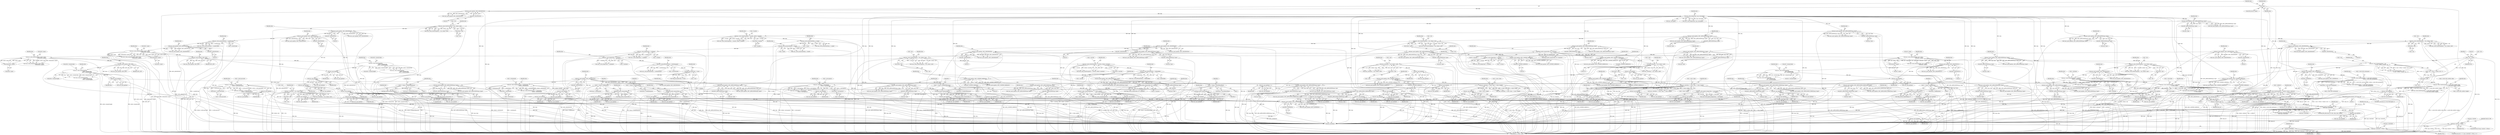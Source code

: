 digraph "0_samba_530d50a1abdcdf4d1775652d4c456c1274d83d8d@API" {
"1001654" [label="(Call,asn1_free(data))"];
"1001640" [label="(Call,asn1_pop_tag(data))"];
"1001635" [label="(Call,asn1_pop_tag(data))"];
"1001611" [label="(Call,ldap_encode_control(mem_ctx, data,\n\t\t\t\t\t\t msg->controls[i]))"];
"1000111" [label="(Call,asn1_init(mem_ctx))"];
"1000106" [label="(MethodParameterIn,TALLOC_CTX *mem_ctx)"];
"1001590" [label="(Call,asn1_push_tag(data, ASN1_CONTEXT(0)))"];
"1000995" [label="(Call,asn1_pop_tag(data))"];
"1000990" [label="(Call,asn1_pop_tag(data))"];
"1000892" [label="(Call,asn1_push_tag(data, ASN1_SEQUENCE(0)))"];
"1000880" [label="(Call,asn1_write_OctetString(data, r->dn, strlen(r->dn)))"];
"1000871" [label="(Call,asn1_push_tag(data, ASN1_APPLICATION(msg->type)))"];
"1000129" [label="(Call,asn1_write_Integer(data, msg->messageid))"];
"1000122" [label="(Call,asn1_push_tag(data, ASN1_SEQUENCE(0)))"];
"1000116" [label="(Call,!data)"];
"1000109" [label="(Call,*data = asn1_init(mem_ctx))"];
"1000124" [label="(Call,ASN1_SEQUENCE(0))"];
"1000873" [label="(Call,ASN1_APPLICATION(msg->type))"];
"1000885" [label="(Call,strlen(r->dn))"];
"1000894" [label="(Call,ASN1_SEQUENCE(0))"];
"1000985" [label="(Call,asn1_pop_tag(data))"];
"1000980" [label="(Call,asn1_pop_tag(data))"];
"1000939" [label="(Call,asn1_push_tag(data, ASN1_SET))"];
"1000927" [label="(Call,asn1_write_OctetString(data, attrib->name,\n                                              strlen(attrib->name)))"];
"1000920" [label="(Call,asn1_push_tag(data, ASN1_SEQUENCE(0)))"];
"1000922" [label="(Call,ASN1_SEQUENCE(0))"];
"1000932" [label="(Call,strlen(attrib->name))"];
"1000961" [label="(Call,asn1_write_OctetString(data,\n                                                       attrib->values[j].data,\n                                                      attrib->values[j].length))"];
"1000284" [label="(Call,asn1_pop_tag(data))"];
"1000232" [label="(Call,asn1_write_OctetString(data, r->creds.SASL.mechanism,\n                                              strlen(r->creds.SASL.mechanism)))"];
"1000225" [label="(Call,asn1_push_tag(data, ASN1_CONTEXT(3)))"];
"1000170" [label="(Call,asn1_write_OctetString(data, r->dn,\n                                      (r->dn != NULL) ? strlen(r->dn) : 0))"];
"1000162" [label="(Call,asn1_write_Integer(data, r->version))"];
"1000153" [label="(Call,asn1_push_tag(data, ASN1_APPLICATION(msg->type)))"];
"1000155" [label="(Call,ASN1_APPLICATION(msg->type))"];
"1000181" [label="(Call,strlen(r->dn))"];
"1000176" [label="(Call,r->dn != NULL)"];
"1000227" [label="(Call,ASN1_CONTEXT(3))"];
"1000241" [label="(Call,strlen(r->creds.SASL.mechanism))"];
"1000261" [label="(Call,asn1_write_OctetString(data, r->creds.SASL.secblob->data,\n                                                      r->creds.SASL.secblob->length))"];
"1001065" [label="(Call,asn1_pop_tag(data))"];
"1001053" [label="(Call,asn1_write(data, r->dn, strlen(r->dn)))"];
"1001044" [label="(Call,asn1_push_tag(data, ASN1_APPLICATION_SIMPLE(msg->type)))"];
"1001046" [label="(Call,ASN1_APPLICATION_SIMPLE(msg->type))"];
"1001058" [label="(Call,strlen(r->dn))"];
"1000292" [label="(Call,asn1_pop_tag(data))"];
"1000218" [label="(Call,asn1_pop_tag(data))"];
"1000202" [label="(Call,asn1_write(data, r->creds.password,\n                                  strlen(r->creds.password)))"];
"1000195" [label="(Call,asn1_push_tag(data, ASN1_CONTEXT_SIMPLE(0)))"];
"1000197" [label="(Call,ASN1_CONTEXT_SIMPLE(0))"];
"1000209" [label="(Call,strlen(r->creds.password))"];
"1001325" [label="(Call,asn1_pop_tag(data))"];
"1001319" [label="(Call,ldap_encode_response(data, r))"];
"1001310" [label="(Call,asn1_push_tag(data, ASN1_APPLICATION(msg->type)))"];
"1001312" [label="(Call,ASN1_APPLICATION(msg->type))"];
"1001300" [label="(Call,*r = &msg->r.ModifyDNResponse)"];
"1001097" [label="(Call,asn1_pop_tag(data))"];
"1001091" [label="(Call,ldap_encode_response(data, r))"];
"1001082" [label="(Call,asn1_push_tag(data, ASN1_APPLICATION(msg->type)))"];
"1001084" [label="(Call,ASN1_APPLICATION(msg->type))"];
"1001072" [label="(Call,*r = &msg->r.DelResponse)"];
"1000822" [label="(Call,asn1_pop_tag(data))"];
"1000817" [label="(Call,asn1_pop_tag(data))"];
"1000812" [label="(Call,asn1_pop_tag(data))"];
"1000807" [label="(Call,asn1_pop_tag(data))"];
"1000802" [label="(Call,asn1_pop_tag(data))"];
"1000783" [label="(Call,asn1_write_OctetString(data,\n                                                       attrib->values[j].data,\n                                                      attrib->values[j].length))"];
"1000765" [label="(Call,asn1_push_tag(data, ASN1_SET))"];
"1000753" [label="(Call,asn1_write_OctetString(data, attrib->name,\n                                              strlen(attrib->name)))"];
"1000746" [label="(Call,asn1_push_tag(data, ASN1_SEQUENCE(0)))"];
"1000734" [label="(Call,asn1_write_enumerated(data, r->mods[i].type))"];
"1000727" [label="(Call,asn1_push_tag(data, ASN1_SEQUENCE(0)))"];
"1000697" [label="(Call,asn1_push_tag(data, ASN1_SEQUENCE(0)))"];
"1000685" [label="(Call,asn1_write_OctetString(data, r->dn, strlen(r->dn)))"];
"1000676" [label="(Call,asn1_push_tag(data, ASN1_APPLICATION(msg->type)))"];
"1000678" [label="(Call,ASN1_APPLICATION(msg->type))"];
"1000690" [label="(Call,strlen(r->dn))"];
"1000699" [label="(Call,ASN1_SEQUENCE(0))"];
"1000729" [label="(Call,ASN1_SEQUENCE(0))"];
"1000748" [label="(Call,ASN1_SEQUENCE(0))"];
"1000758" [label="(Call,strlen(attrib->name))"];
"1001359" [label="(Call,asn1_pop_tag(data))"];
"1001351" [label="(Call,asn1_write_implicit_Integer(data, r->messageid))"];
"1001342" [label="(Call,asn1_push_tag(data, ASN1_APPLICATION_SIMPLE(msg->type)))"];
"1001344" [label="(Call,ASN1_APPLICATION_SIMPLE(msg->type))"];
"1000854" [label="(Call,asn1_pop_tag(data))"];
"1000848" [label="(Call,ldap_encode_response(data, r))"];
"1000839" [label="(Call,asn1_push_tag(data, ASN1_APPLICATION(msg->type)))"];
"1000841" [label="(Call,ASN1_APPLICATION(msg->type))"];
"1000829" [label="(Call,*r = &msg->r.ModifyResponse)"];
"1000489" [label="(Call,asn1_pop_tag(data))"];
"1000484" [label="(Call,asn1_pop_tag(data))"];
"1000449" [label="(Call,asn1_push_tag(data, ASN1_SEQUENCE(0)))"];
"1000440" [label="(Call,ldap_push_filter(data, r->tree))"];
"1000432" [label="(Call,asn1_write_BOOLEAN(data, r->attributesonly))"];
"1000424" [label="(Call,asn1_write_Integer(data, r->timelimit))"];
"1000416" [label="(Call,asn1_write_Integer(data, r->sizelimit))"];
"1000408" [label="(Call,asn1_write_enumerated(data, r->deref))"];
"1000400" [label="(Call,asn1_write_enumerated(data, r->scope))"];
"1000388" [label="(Call,asn1_write_OctetString(data, r->basedn, strlen(r->basedn)))"];
"1000379" [label="(Call,asn1_push_tag(data, ASN1_APPLICATION(msg->type)))"];
"1000381" [label="(Call,ASN1_APPLICATION(msg->type))"];
"1000393" [label="(Call,strlen(r->basedn))"];
"1000451" [label="(Call,ASN1_SEQUENCE(0))"];
"1000468" [label="(Call,asn1_write_OctetString(data, r->attributes[i],\n                                              strlen(r->attributes[i])))"];
"1000475" [label="(Call,strlen(r->attributes[i]))"];
"1000345" [label="(Call,asn1_pop_tag(data))"];
"1000318" [label="(Call,ldap_encode_response(data, &r->response))"];
"1000309" [label="(Call,asn1_push_tag(data, ASN1_APPLICATION(msg->type)))"];
"1000311" [label="(Call,ASN1_APPLICATION(msg->type))"];
"1000334" [label="(Call,asn1_write_ContextSimple(data, 7, r->SASL.secblob))"];
"1001216" [label="(Call,asn1_pop_tag(data))"];
"1001210" [label="(Call,ldap_encode_response(data, r))"];
"1001201" [label="(Call,asn1_push_tag(data, ASN1_APPLICATION(msg->type)))"];
"1001203" [label="(Call,ASN1_APPLICATION(msg->type))"];
"1001191" [label="(Call,*r = &msg->r.ModifyDNResponse)"];
"1000362" [label="(Call,asn1_pop_tag(data))"];
"1000353" [label="(Call,asn1_push_tag(data, ASN1_APPLICATION_SIMPLE(msg->type)))"];
"1000355" [label="(Call,ASN1_APPLICATION_SIMPLE(msg->type))"];
"1000659" [label="(Call,asn1_pop_tag(data))"];
"1000653" [label="(Call,ldap_encode_response(data, r))"];
"1000644" [label="(Call,asn1_push_tag(data, ASN1_APPLICATION(msg->type)))"];
"1000646" [label="(Call,ASN1_APPLICATION(msg->type))"];
"1000634" [label="(Call,*r = &msg->r.SearchResultDone)"];
"1001184" [label="(Call,asn1_pop_tag(data))"];
"1001147" [label="(Call,asn1_write_BOOLEAN(data, r->deleteolddn))"];
"1001135" [label="(Call,asn1_write_OctetString(data, r->newrdn, strlen(r->newrdn)))"];
"1001123" [label="(Call,asn1_write_OctetString(data, r->dn, strlen(r->dn)))"];
"1001114" [label="(Call,asn1_push_tag(data, ASN1_APPLICATION(msg->type)))"];
"1001116" [label="(Call,ASN1_APPLICATION(msg->type))"];
"1001128" [label="(Call,strlen(r->dn))"];
"1001140" [label="(Call,strlen(r->newrdn))"];
"1001179" [label="(Call,asn1_pop_tag(data))"];
"1001167" [label="(Call,asn1_write(data, r->newsuperior,\n                                  strlen(r->newsuperior)))"];
"1001160" [label="(Call,asn1_push_tag(data, ASN1_CONTEXT_SIMPLE(0)))"];
"1001162" [label="(Call,ASN1_CONTEXT_SIMPLE(0))"];
"1001172" [label="(Call,strlen(r->newsuperior))"];
"1001479" [label="(Call,asn1_pop_tag(data))"];
"1001474" [label="(Call,asn1_pop_tag(data))"];
"1001459" [label="(Call,asn1_write(data, r->value->data, r->value->length))"];
"1001452" [label="(Call,asn1_push_tag(data, ASN1_CONTEXT_SIMPLE(1)))"];
"1001442" [label="(Call,asn1_pop_tag(data))"];
"1001430" [label="(Call,asn1_write(data, r->oid, strlen(r->oid)))"];
"1001423" [label="(Call,asn1_push_tag(data, ASN1_CONTEXT_SIMPLE(0)))"];
"1001414" [label="(Call,asn1_push_tag(data, ASN1_APPLICATION(msg->type)))"];
"1001416" [label="(Call,ASN1_APPLICATION(msg->type))"];
"1001425" [label="(Call,ASN1_CONTEXT_SIMPLE(0))"];
"1001435" [label="(Call,strlen(r->oid))"];
"1001454" [label="(Call,ASN1_CONTEXT_SIMPLE(1))"];
"1001027" [label="(Call,asn1_pop_tag(data))"];
"1001021" [label="(Call,ldap_encode_response(data, r))"];
"1001012" [label="(Call,asn1_push_tag(data, ASN1_APPLICATION(msg->type)))"];
"1001014" [label="(Call,ASN1_APPLICATION(msg->type))"];
"1001002" [label="(Call,*r = &msg->r.AddResponse)"];
"1001575" [label="(Call,asn1_pop_tag(data))"];
"1001505" [label="(Call,ldap_encode_response(data, &r->response))"];
"1001496" [label="(Call,asn1_push_tag(data, ASN1_APPLICATION(msg->type)))"];
"1001498" [label="(Call,ASN1_APPLICATION(msg->type))"];
"1001538" [label="(Call,asn1_pop_tag(data))"];
"1001526" [label="(Call,asn1_write(data, r->oid, strlen(r->oid)))"];
"1001519" [label="(Call,asn1_push_tag(data, ASN1_CONTEXT_SIMPLE(10)))"];
"1001521" [label="(Call,ASN1_CONTEXT_SIMPLE(10))"];
"1001531" [label="(Call,strlen(r->oid))"];
"1001570" [label="(Call,asn1_pop_tag(data))"];
"1001555" [label="(Call,asn1_write(data, r->value->data, r->value->length))"];
"1001548" [label="(Call,asn1_push_tag(data, ASN1_CONTEXT_SIMPLE(11)))"];
"1001550" [label="(Call,ASN1_CONTEXT_SIMPLE(11))"];
"1000627" [label="(Call,asn1_pop_tag(data))"];
"1000622" [label="(Call,asn1_pop_tag(data))"];
"1000617" [label="(Call,asn1_pop_tag(data))"];
"1000612" [label="(Call,asn1_pop_tag(data))"];
"1000574" [label="(Call,asn1_push_tag(data, ASN1_SEQUENCE(1)))"];
"1000562" [label="(Call,asn1_write_OctetString(data, attr->name,\n                                              strlen(attr->name)))"];
"1000555" [label="(Call,asn1_push_tag(data, ASN1_SEQUENCE(0)))"];
"1000527" [label="(Call,asn1_push_tag(data, ASN1_SEQUENCE(0)))"];
"1000515" [label="(Call,asn1_write_OctetString(data, r->dn, strlen(r->dn)))"];
"1000506" [label="(Call,asn1_push_tag(data, ASN1_APPLICATION(msg->type)))"];
"1000508" [label="(Call,ASN1_APPLICATION(msg->type))"];
"1000520" [label="(Call,strlen(r->dn))"];
"1000529" [label="(Call,ASN1_SEQUENCE(0))"];
"1000557" [label="(Call,ASN1_SEQUENCE(0))"];
"1000567" [label="(Call,strlen(attr->name))"];
"1000576" [label="(Call,ASN1_SEQUENCE(1))"];
"1000593" [label="(Call,asn1_write_OctetString(data,\n                                                       attr->values[j].data,\n                                                      attr->values[j].length))"];
"1001293" [label="(Call,asn1_pop_tag(data))"];
"1001288" [label="(Call,asn1_pop_tag(data))"];
"1001273" [label="(Call,asn1_write_OctetString(data, r->value.data,\n                                      r->value.length))"];
"1001261" [label="(Call,asn1_write_OctetString(data, r->attribute,\n                                      strlen(r->attribute)))"];
"1001254" [label="(Call,asn1_push_tag(data, ASN1_SEQUENCE(0)))"];
"1001242" [label="(Call,asn1_write_OctetString(data, r->dn, strlen(r->dn)))"];
"1001233" [label="(Call,asn1_push_tag(data, ASN1_APPLICATION(msg->type)))"];
"1001235" [label="(Call,ASN1_APPLICATION(msg->type))"];
"1001247" [label="(Call,strlen(r->dn))"];
"1001256" [label="(Call,ASN1_SEQUENCE(0))"];
"1001266" [label="(Call,strlen(r->attribute))"];
"1001397" [label="(Call,asn1_pop_tag(data))"];
"1001385" [label="(Call,asn1_write_OctetString(data, r->referral, strlen(r->referral)))"];
"1001376" [label="(Call,asn1_push_tag(data, ASN1_APPLICATION(msg->type)))"];
"1001378" [label="(Call,ASN1_APPLICATION(msg->type))"];
"1001390" [label="(Call,strlen(r->referral))"];
"1001592" [label="(Call,ASN1_CONTEXT(0))"];
"1001599" [label="(Call,msg->controls[i] != NULL)"];
"1001582" [label="(Call,msg->controls != NULL)"];
"1001562" [label="(Call,r->value->length)"];
"1001378" [label="(Call,ASN1_APPLICATION(msg->type))"];
"1000484" [label="(Call,asn1_pop_tag(data))"];
"1000309" [label="(Call,asn1_push_tag(data, ASN1_APPLICATION(msg->type)))"];
"1000226" [label="(Identifier,data)"];
"1001136" [label="(Identifier,data)"];
"1000470" [label="(Call,r->attributes[i])"];
"1001129" [label="(Call,r->dn)"];
"1001452" [label="(Call,asn1_push_tag(data, ASN1_CONTEXT_SIMPLE(1)))"];
"1000109" [label="(Call,*data = asn1_init(mem_ctx))"];
"1000853" [label="(Call,!asn1_pop_tag(data))"];
"1000678" [label="(Call,ASN1_APPLICATION(msg->type))"];
"1000423" [label="(Call,!asn1_write_Integer(data, r->timelimit))"];
"1000382" [label="(Call,msg->type)"];
"1000984" [label="(Call,!asn1_pop_tag(data))"];
"1000691" [label="(Call,r->dn)"];
"1000831" [label="(Call,&msg->r.ModifyResponse)"];
"1000886" [label="(Call,r->dn)"];
"1000451" [label="(Call,ASN1_SEQUENCE(0))"];
"1000260" [label="(Call,!asn1_write_OctetString(data, r->creds.SASL.secblob->data,\n                                                      r->creds.SASL.secblob->length))"];
"1001461" [label="(Call,r->value->data)"];
"1001309" [label="(Call,!asn1_push_tag(data, ASN1_APPLICATION(msg->type)))"];
"1001234" [label="(Identifier,data)"];
"1001575" [label="(Call,asn1_pop_tag(data))"];
"1000635" [label="(Identifier,r)"];
"1000176" [label="(Call,r->dn != NULL)"];
"1000218" [label="(Call,asn1_pop_tag(data))"];
"1001639" [label="(Call,!asn1_pop_tag(data))"];
"1000616" [label="(Call,!asn1_pop_tag(data))"];
"1000749" [label="(Literal,0)"];
"1001474" [label="(Call,asn1_pop_tag(data))"];
"1000489" [label="(Call,asn1_pop_tag(data))"];
"1001096" [label="(Call,!asn1_pop_tag(data))"];
"1001085" [label="(Call,msg->type)"];
"1000227" [label="(Call,ASN1_CONTEXT(3))"];
"1001091" [label="(Call,ldap_encode_response(data, r))"];
"1000626" [label="(Call,!asn1_pop_tag(data))"];
"1001253" [label="(Call,!asn1_push_tag(data, ASN1_SEQUENCE(0)))"];
"1000434" [label="(Call,r->attributesonly)"];
"1000617" [label="(Call,asn1_pop_tag(data))"];
"1001610" [label="(Call,!ldap_encode_control(mem_ctx, data,\n\t\t\t\t\t\t msg->controls[i]))"];
"1001326" [label="(Identifier,data)"];
"1000202" [label="(Call,asn1_write(data, r->creds.password,\n                                  strlen(r->creds.password)))"];
"1000394" [label="(Call,r->basedn)"];
"1000985" [label="(Call,asn1_pop_tag(data))"];
"1001301" [label="(Identifier,r)"];
"1001583" [label="(Call,msg->controls)"];
"1001414" [label="(Call,asn1_push_tag(data, ASN1_APPLICATION(msg->type)))"];
"1001582" [label="(Call,msg->controls != NULL)"];
"1001149" [label="(Call,r->deleteolddn)"];
"1001272" [label="(Call,!asn1_write_OctetString(data, r->value.data,\n                                      r->value.length))"];
"1000882" [label="(Call,r->dn)"];
"1001074" [label="(Call,&msg->r.DelResponse)"];
"1000655" [label="(Identifier,r)"];
"1001097" [label="(Call,asn1_pop_tag(data))"];
"1001436" [label="(Call,r->oid)"];
"1001592" [label="(Call,ASN1_CONTEXT(0))"];
"1000400" [label="(Call,asn1_write_enumerated(data, r->scope))"];
"1001360" [label="(Identifier,data)"];
"1001499" [label="(Call,msg->type)"];
"1001379" [label="(Call,msg->type)"];
"1000919" [label="(Call,!asn1_push_tag(data, ASN1_SEQUENCE(0)))"];
"1001313" [label="(Call,msg->type)"];
"1001432" [label="(Call,r->oid)"];
"1000209" [label="(Call,strlen(r->creds.password))"];
"1001045" [label="(Identifier,data)"];
"1001342" [label="(Call,asn1_push_tag(data, ASN1_APPLICATION_SIMPLE(msg->type)))"];
"1000485" [label="(Identifier,data)"];
"1001052" [label="(Call,!asn1_write(data, r->dn, strlen(r->dn)))"];
"1000283" [label="(Call,!asn1_pop_tag(data))"];
"1000432" [label="(Call,asn1_write_BOOLEAN(data, r->attributesonly))"];
"1000175" [label="(Call,(r->dn != NULL) ? strlen(r->dn) : 0)"];
"1001243" [label="(Identifier,data)"];
"1000225" [label="(Call,asn1_push_tag(data, ASN1_CONTEXT(3)))"];
"1000555" [label="(Call,asn1_push_tag(data, ASN1_SEQUENCE(0)))"];
"1000928" [label="(Identifier,data)"];
"1000515" [label="(Call,asn1_write_OctetString(data, r->dn, strlen(r->dn)))"];
"1000263" [label="(Call,r->creds.SASL.secblob->data)"];
"1000488" [label="(Call,!asn1_pop_tag(data))"];
"1000754" [label="(Identifier,data)"];
"1001274" [label="(Identifier,data)"];
"1001387" [label="(Call,r->referral)"];
"1000353" [label="(Call,asn1_push_tag(data, ASN1_APPLICATION_SIMPLE(msg->type)))"];
"1001257" [label="(Literal,0)"];
"1000927" [label="(Call,asn1_write_OctetString(data, attrib->name,\n                                              strlen(attrib->name)))"];
"1000344" [label="(Call,!asn1_pop_tag(data))"];
"1000355" [label="(Call,ASN1_APPLICATION_SIMPLE(msg->type))"];
"1001325" [label="(Call,asn1_pop_tag(data))"];
"1000811" [label="(Call,!asn1_pop_tag(data))"];
"1000991" [label="(Identifier,data)"];
"1000379" [label="(Call,asn1_push_tag(data, ASN1_APPLICATION(msg->type)))"];
"1000644" [label="(Call,asn1_push_tag(data, ASN1_APPLICATION(msg->type)))"];
"1001531" [label="(Call,strlen(r->oid))"];
"1000989" [label="(Call,!asn1_pop_tag(data))"];
"1001548" [label="(Call,asn1_push_tag(data, ASN1_CONTEXT_SIMPLE(11)))"];
"1000514" [label="(Call,!asn1_write_OctetString(data, r->dn, strlen(r->dn)))"];
"1001640" [label="(Call,asn1_pop_tag(data))"];
"1001478" [label="(Call,!asn1_pop_tag(data))"];
"1001569" [label="(Call,!asn1_pop_tag(data))"];
"1000129" [label="(Call,asn1_write_Integer(data, msg->messageid))"];
"1000312" [label="(Call,msg->type)"];
"1001293" [label="(Call,asn1_pop_tag(data))"];
"1001047" [label="(Call,msg->type)"];
"1000475" [label="(Call,strlen(r->attributes[i]))"];
"1001200" [label="(Call,!asn1_push_tag(data, ASN1_APPLICATION(msg->type)))"];
"1000507" [label="(Identifier,data)"];
"1000730" [label="(Literal,0)"];
"1001570" [label="(Call,asn1_pop_tag(data))"];
"1001203" [label="(Call,ASN1_APPLICATION(msg->type))"];
"1000530" [label="(Literal,0)"];
"1000509" [label="(Call,msg->type)"];
"1000821" [label="(Call,!asn1_pop_tag(data))"];
"1001528" [label="(Call,r->oid)"];
"1000516" [label="(Identifier,data)"];
"1000388" [label="(Call,asn1_write_OctetString(data, r->basedn, strlen(r->basedn)))"];
"1000563" [label="(Identifier,data)"];
"1000577" [label="(Literal,1)"];
"1001549" [label="(Identifier,data)"];
"1000803" [label="(Identifier,data)"];
"1001212" [label="(Identifier,r)"];
"1001611" [label="(Call,ldap_encode_control(mem_ctx, data,\n\t\t\t\t\t\t msg->controls[i]))"];
"1001235" [label="(Call,ASN1_APPLICATION(msg->type))"];
"1000766" [label="(Identifier,data)"];
"1000645" [label="(Identifier,data)"];
"1001263" [label="(Call,r->attribute)"];
"1001496" [label="(Call,asn1_push_tag(data, ASN1_APPLICATION(msg->type)))"];
"1001612" [label="(Identifier,mem_ctx)"];
"1001636" [label="(Identifier,data)"];
"1000842" [label="(Call,msg->type)"];
"1001591" [label="(Identifier,data)"];
"1000162" [label="(Call,asn1_write_Integer(data, r->version))"];
"1001376" [label="(Call,asn1_push_tag(data, ASN1_APPLICATION(msg->type)))"];
"1001059" [label="(Call,r->dn)"];
"1000727" [label="(Call,asn1_push_tag(data, ASN1_SEQUENCE(0)))"];
"1000677" [label="(Identifier,data)"];
"1000352" [label="(Call,!asn1_push_tag(data, ASN1_APPLICATION_SIMPLE(msg->type)))"];
"1000979" [label="(Call,!asn1_pop_tag(data))"];
"1000990" [label="(Call,asn1_pop_tag(data))"];
"1000387" [label="(Call,!asn1_write_OctetString(data, r->basedn, strlen(r->basedn)))"];
"1000595" [label="(Call,attr->values[j].data)"];
"1000356" [label="(Call,msg->type)"];
"1000124" [label="(Call,ASN1_SEQUENCE(0))"];
"1000960" [label="(Call,!asn1_write_OctetString(data,\n                                                       attrib->values[j].data,\n                                                      attrib->values[j].length))"];
"1001556" [label="(Identifier,data)"];
"1000847" [label="(Call,!ldap_encode_response(data, r))"];
"1000164" [label="(Call,r->version)"];
"1001415" [label="(Identifier,data)"];
"1000390" [label="(Call,r->basedn)"];
"1000816" [label="(Call,!asn1_pop_tag(data))"];
"1000622" [label="(Call,asn1_pop_tag(data))"];
"1001090" [label="(Call,!ldap_encode_response(data, r))"];
"1000880" [label="(Call,asn1_write_OctetString(data, r->dn, strlen(r->dn)))"];
"1001146" [label="(Call,!asn1_write_BOOLEAN(data, r->deleteolddn))"];
"1000116" [label="(Call,!data)"];
"1000320" [label="(Call,&r->response)"];
"1001070" [label="(Block,)"];
"1001072" [label="(Call,*r = &msg->r.DelResponse)"];
"1000697" [label="(Call,asn1_push_tag(data, ASN1_SEQUENCE(0)))"];
"1001209" [label="(Call,!ldap_encode_response(data, r))"];
"1000728" [label="(Identifier,data)"];
"1001043" [label="(Call,!asn1_push_tag(data, ASN1_APPLICATION_SIMPLE(msg->type)))"];
"1001654" [label="(Call,asn1_free(data))"];
"1000185" [label="(Literal,0)"];
"1001216" [label="(Call,asn1_pop_tag(data))"];
"1001442" [label="(Call,asn1_pop_tag(data))"];
"1000840" [label="(Identifier,data)"];
"1000311" [label="(Call,ASN1_APPLICATION(msg->type))"];
"1001641" [label="(Identifier,data)"];
"1000123" [label="(Identifier,data)"];
"1000448" [label="(Call,!asn1_push_tag(data, ASN1_SEQUENCE(0)))"];
"1000362" [label="(Call,asn1_pop_tag(data))"];
"1000415" [label="(Call,!asn1_write_Integer(data, r->sizelimit))"];
"1001015" [label="(Call,msg->type)"];
"1000700" [label="(Literal,0)"];
"1000938" [label="(Call,!asn1_push_tag(data, ASN1_SET))"];
"1001288" [label="(Call,asn1_pop_tag(data))"];
"1000885" [label="(Call,strlen(r->dn))"];
"1000752" [label="(Call,!asn1_write_OctetString(data, attrib->name,\n                                              strlen(attrib->name)))"];
"1000416" [label="(Call,asn1_write_Integer(data, r->sizelimit))"];
"1000152" [label="(Call,!asn1_push_tag(data, ASN1_APPLICATION(msg->type)))"];
"1001273" [label="(Call,asn1_write_OctetString(data, r->value.data,\n                                      r->value.length))"];
"1001169" [label="(Call,r->newsuperior)"];
"1001589" [label="(Call,!asn1_push_tag(data, ASN1_CONTEXT(0)))"];
"1000194" [label="(Call,!asn1_push_tag(data, ASN1_CONTEXT_SIMPLE(0)))"];
"1000521" [label="(Call,r->dn)"];
"1000593" [label="(Call,asn1_write_OctetString(data,\n                                                       attr->values[j].data,\n                                                      attr->values[j].length))"];
"1000802" [label="(Call,asn1_pop_tag(data))"];
"1001664" [label="(Call,TALLOC_CTX *mem_ctx)"];
"1001547" [label="(Call,!asn1_push_tag(data, ASN1_CONTEXT_SIMPLE(11)))"];
"1000879" [label="(Call,!asn1_write_OctetString(data, r->dn, strlen(r->dn)))"];
"1001655" [label="(Identifier,data)"];
"1000994" [label="(Call,!asn1_pop_tag(data))"];
"1000122" [label="(Call,asn1_push_tag(data, ASN1_SEQUENCE(0)))"];
"1000558" [label="(Literal,0)"];
"1000921" [label="(Identifier,data)"];
"1001429" [label="(Call,!asn1_write(data, r->oid, strlen(r->oid)))"];
"1001590" [label="(Call,asn1_push_tag(data, ASN1_CONTEXT(0)))"];
"1000119" [label="(Identifier,false)"];
"1001587" [label="(Block,)"];
"1000850" [label="(Identifier,r)"];
"1001599" [label="(Call,msg->controls[i] != NULL)"];
"1000621" [label="(Call,!asn1_pop_tag(data))"];
"1000676" [label="(Call,asn1_push_tag(data, ASN1_APPLICATION(msg->type)))"];
"1000449" [label="(Call,asn1_push_tag(data, ASN1_SEQUENCE(0)))"];
"1000922" [label="(Call,ASN1_SEQUENCE(0))"];
"1000201" [label="(Call,!asn1_write(data, r->creds.password,\n                                  strlen(r->creds.password)))"];
"1001098" [label="(Identifier,data)"];
"1000336" [label="(Literal,7)"];
"1001498" [label="(Call,ASN1_APPLICATION(msg->type))"];
"1000792" [label="(Call,attrib->values[j].length)"];
"1001248" [label="(Call,r->dn)"];
"1001255" [label="(Identifier,data)"];
"1001593" [label="(Literal,0)"];
"1000962" [label="(Identifier,data)"];
"1001135" [label="(Call,asn1_write_OctetString(data, r->newrdn, strlen(r->newrdn)))"];
"1001455" [label="(Literal,1)"];
"1000399" [label="(Call,!asn1_write_enumerated(data, r->scope))"];
"1001027" [label="(Call,asn1_pop_tag(data))"];
"1000745" [label="(Call,!asn1_push_tag(data, ASN1_SEQUENCE(0)))"];
"1000169" [label="(Call,!asn1_write_OctetString(data, r->dn,\n                                      (r->dn != NULL) ? strlen(r->dn) : 0))"];
"1000986" [label="(Identifier,data)"];
"1000759" [label="(Call,attrib->name)"];
"1001140" [label="(Call,strlen(r->newrdn))"];
"1001424" [label="(Identifier,data)"];
"1001082" [label="(Call,asn1_push_tag(data, ASN1_APPLICATION(msg->type)))"];
"1000747" [label="(Identifier,data)"];
"1000895" [label="(Literal,0)"];
"1000830" [label="(Identifier,r)"];
"1001527" [label="(Identifier,data)"];
"1000940" [label="(Identifier,data)"];
"1000439" [label="(Call,!ldap_push_filter(data, r->tree))"];
"1000476" [label="(Call,r->attributes[i])"];
"1001053" [label="(Call,asn1_write(data, r->dn, strlen(r->dn)))"];
"1001233" [label="(Call,asn1_push_tag(data, ASN1_APPLICATION(msg->type)))"];
"1001391" [label="(Call,r->referral)"];
"1001505" [label="(Call,ldap_encode_response(data, &r->response))"];
"1001480" [label="(Identifier,data)"];
"1000261" [label="(Call,asn1_write_OctetString(data, r->creds.SASL.secblob->data,\n                                                      r->creds.SASL.secblob->length))"];
"1001352" [label="(Identifier,data)"];
"1000170" [label="(Call,asn1_write_OctetString(data, r->dn,\n                                      (r->dn != NULL) ? strlen(r->dn) : 0))"];
"1000232" [label="(Call,asn1_write_OctetString(data, r->creds.SASL.mechanism,\n                                              strlen(r->creds.SASL.mechanism)))"];
"1000110" [label="(Identifier,data)"];
"1001217" [label="(Identifier,data)"];
"1000822" [label="(Call,asn1_pop_tag(data))"];
"1001128" [label="(Call,strlen(r->dn))"];
"1001300" [label="(Call,*r = &msg->r.ModifyDNResponse)"];
"1001525" [label="(Call,!asn1_write(data, r->oid, strlen(r->oid)))"];
"1001460" [label="(Identifier,data)"];
"1001417" [label="(Call,msg->type)"];
"1001055" [label="(Call,r->dn)"];
"1000746" [label="(Call,asn1_push_tag(data, ASN1_SEQUENCE(0)))"];
"1000575" [label="(Identifier,data)"];
"1000939" [label="(Call,asn1_push_tag(data, ASN1_SET))"];
"1000317" [label="(Call,!ldap_encode_response(data, &r->response))"];
"1001426" [label="(Literal,0)"];
"1000409" [label="(Identifier,data)"];
"1001521" [label="(Call,ASN1_CONTEXT_SIMPLE(10))"];
"1001311" [label="(Identifier,data)"];
"1000933" [label="(Call,attrib->name)"];
"1001201" [label="(Call,asn1_push_tag(data, ASN1_APPLICATION(msg->type)))"];
"1000818" [label="(Identifier,data)"];
"1000870" [label="(Call,!asn1_push_tag(data, ASN1_APPLICATION(msg->type)))"];
"1000153" [label="(Call,asn1_push_tag(data, ASN1_APPLICATION(msg->type)))"];
"1000980" [label="(Call,asn1_pop_tag(data))"];
"1001386" [label="(Identifier,data)"];
"1001065" [label="(Call,asn1_pop_tag(data))"];
"1000679" [label="(Call,msg->type)"];
"1000726" [label="(Call,!asn1_push_tag(data, ASN1_SEQUENCE(0)))"];
"1000592" [label="(Call,!asn1_write_OctetString(data,\n                                                       attr->values[j].data,\n                                                      attr->values[j].length))"];
"1001179" [label="(Call,asn1_pop_tag(data))"];
"1000734" [label="(Call,asn1_write_enumerated(data, r->mods[i].type))"];
"1000808" [label="(Identifier,data)"];
"1001574" [label="(Call,!asn1_pop_tag(data))"];
"1000219" [label="(Identifier,data)"];
"1001125" [label="(Call,r->dn)"];
"1000172" [label="(Call,r->dn)"];
"1000204" [label="(Call,r->creds.password)"];
"1000490" [label="(Identifier,data)"];
"1000881" [label="(Identifier,data)"];
"1000612" [label="(Call,asn1_pop_tag(data))"];
"1000654" [label="(Identifier,data)"];
"1001441" [label="(Call,!asn1_pop_tag(data))"];
"1001657" [label="(Identifier,true)"];
"1001064" [label="(Call,!asn1_pop_tag(data))"];
"1001167" [label="(Call,asn1_write(data, r->newsuperior,\n                                  strlen(r->newsuperior)))"];
"1001260" [label="(Call,!asn1_write_OctetString(data, r->attribute,\n                                      strlen(r->attribute)))"];
"1001431" [label="(Identifier,data)"];
"1001614" [label="(Call,msg->controls[i])"];
"1000380" [label="(Identifier,data)"];
"1000562" [label="(Call,asn1_write_OctetString(data, attr->name,\n                                              strlen(attr->name)))"];
"1000556" [label="(Identifier,data)"];
"1000431" [label="(Call,!asn1_write_BOOLEAN(data, r->attributesonly))"];
"1001215" [label="(Call,!asn1_pop_tag(data))"];
"1001537" [label="(Call,!asn1_pop_tag(data))"];
"1000758" [label="(Call,strlen(attrib->name))"];
"1000812" [label="(Call,asn1_pop_tag(data))"];
"1001430" [label="(Call,asn1_write(data, r->oid, strlen(r->oid)))"];
"1000783" [label="(Call,asn1_write_OctetString(data,\n                                                       attrib->values[j].data,\n                                                      attrib->values[j].length))"];
"1000696" [label="(Call,!asn1_push_tag(data, ASN1_SEQUENCE(0)))"];
"1000285" [label="(Identifier,data)"];
"1001204" [label="(Call,msg->type)"];
"1000838" [label="(Call,!asn1_push_tag(data, ASN1_APPLICATION(msg->type)))"];
"1001003" [label="(Identifier,r)"];
"1000361" [label="(Call,!asn1_pop_tag(data))"];
"1000660" [label="(Identifier,data)"];
"1000506" [label="(Call,asn1_push_tag(data, ASN1_APPLICATION(msg->type)))"];
"1000171" [label="(Identifier,data)"];
"1000407" [label="(Call,!asn1_write_enumerated(data, r->deref))"];
"1000402" [label="(Call,r->scope)"];
"1000871" [label="(Call,asn1_push_tag(data, ASN1_APPLICATION(msg->type)))"];
"1001123" [label="(Call,asn1_write_OctetString(data, r->dn, strlen(r->dn)))"];
"1000594" [label="(Identifier,data)"];
"1001497" [label="(Identifier,data)"];
"1000410" [label="(Call,r->deref)"];
"1001011" [label="(Call,!asn1_push_tag(data, ASN1_APPLICATION(msg->type)))"];
"1000181" [label="(Call,strlen(r->dn))"];
"1000618" [label="(Identifier,data)"];
"1001538" [label="(Call,asn1_pop_tag(data))"];
"1001178" [label="(Call,!asn1_pop_tag(data))"];
"1001384" [label="(Call,!asn1_write_OctetString(data, r->referral, strlen(r->referral)))"];
"1000748" [label="(Call,ASN1_SEQUENCE(0))"];
"1001289" [label="(Identifier,data)"];
"1001028" [label="(Identifier,data)"];
"1000873" [label="(Call,ASN1_APPLICATION(msg->type))"];
"1001191" [label="(Call,*r = &msg->r.ModifyDNResponse)"];
"1000234" [label="(Call,r->creds.SASL.mechanism)"];
"1000827" [label="(Block,)"];
"1001526" [label="(Call,asn1_write(data, r->oid, strlen(r->oid)))"];
"1000233" [label="(Identifier,data)"];
"1001193" [label="(Call,&msg->r.ModifyDNResponse)"];
"1001185" [label="(Identifier,data)"];
"1000156" [label="(Call,msg->type)"];
"1001671" [label="(Call,talloc_array(mem_ctx, char, blob.length+1))"];
"1001495" [label="(Call,!asn1_push_tag(data, ASN1_APPLICATION(msg->type)))"];
"1001202" [label="(Identifier,data)"];
"1001163" [label="(Literal,0)"];
"1000180" [label="(Identifier,NULL)"];
"1000854" [label="(Call,asn1_pop_tag(data))"];
"1000623" [label="(Identifier,data)"];
"1001586" [label="(Identifier,NULL)"];
"1001423" [label="(Call,asn1_push_tag(data, ASN1_CONTEXT_SIMPLE(0)))"];
"1001646" [label="(Call,data_blob_talloc(mem_ctx, data->data, data->length))"];
"1000554" [label="(Call,!asn1_push_tag(data, ASN1_SEQUENCE(0)))"];
"1000735" [label="(Identifier,data)"];
"1001261" [label="(Call,asn1_write_OctetString(data, r->attribute,\n                                      strlen(r->attribute)))"];
"1000961" [label="(Call,asn1_write_OctetString(data,\n                                                       attrib->values[j].data,\n                                                      attrib->values[j].length))"];
"1000652" [label="(Call,!ldap_encode_response(data, r))"];
"1000813" [label="(Identifier,data)"];
"1001310" [label="(Call,asn1_push_tag(data, ASN1_APPLICATION(msg->type)))"];
"1001058" [label="(Call,strlen(r->dn))"];
"1000182" [label="(Call,r->dn)"];
"1000452" [label="(Literal,0)"];
"1001002" [label="(Call,*r = &msg->r.AddResponse)"];
"1001294" [label="(Identifier,data)"];
"1000217" [label="(Call,!asn1_pop_tag(data))"];
"1000941" [label="(Identifier,ASN1_SET)"];
"1001321" [label="(Identifier,r)"];
"1000177" [label="(Call,r->dn)"];
"1000926" [label="(Call,!asn1_write_OctetString(data, attrib->name,\n                                              strlen(attrib->name)))"];
"1000698" [label="(Identifier,data)"];
"1001192" [label="(Identifier,r)"];
"1000183" [label="(Identifier,r)"];
"1000611" [label="(Call,!asn1_pop_tag(data))"];
"1000891" [label="(Call,!asn1_push_tag(data, ASN1_SEQUENCE(0)))"];
"1000401" [label="(Identifier,data)"];
"1000272" [label="(Call,r->creds.SASL.secblob->length)"];
"1001275" [label="(Call,r->value.data)"];
"1000291" [label="(Call,!asn1_pop_tag(data))"];
"1001081" [label="(Call,!asn1_push_tag(data, ASN1_APPLICATION(msg->type)))"];
"1001161" [label="(Identifier,data)"];
"1000517" [label="(Call,r->dn)"];
"1000636" [label="(Call,&msg->r.SearchResultDone)"];
"1000335" [label="(Identifier,data)"];
"1001122" [label="(Call,!asn1_write_OctetString(data, r->dn, strlen(r->dn)))"];
"1000378" [label="(Call,!asn1_push_tag(data, ASN1_APPLICATION(msg->type)))"];
"1001473" [label="(Call,!asn1_pop_tag(data))"];
"1001172" [label="(Call,strlen(r->newsuperior))"];
"1001012" [label="(Call,asn1_push_tag(data, ASN1_APPLICATION(msg->type)))"];
"1001353" [label="(Call,r->messageid)"];
"1000483" [label="(Call,!asn1_pop_tag(data))"];
"1001319" [label="(Call,ldap_encode_response(data, r))"];
"1001116" [label="(Call,ASN1_APPLICATION(msg->type))"];
"1000892" [label="(Call,asn1_push_tag(data, ASN1_SEQUENCE(0)))"];
"1001160" [label="(Call,asn1_push_tag(data, ASN1_CONTEXT_SIMPLE(0)))"];
"1000872" [label="(Identifier,data)"];
"1001312" [label="(Call,ASN1_APPLICATION(msg->type))"];
"1001557" [label="(Call,r->value->data)"];
"1000112" [label="(Identifier,mem_ctx)"];
"1001605" [label="(Identifier,NULL)"];
"1000841" [label="(Call,ASN1_APPLICATION(msg->type))"];
"1000564" [label="(Call,attr->name)"];
"1000381" [label="(Call,ASN1_APPLICATION(msg->type))"];
"1000441" [label="(Identifier,data)"];
"1000318" [label="(Call,ldap_encode_response(data, &r->response))"];
"1001298" [label="(Block,)"];
"1000426" [label="(Call,r->timelimit)"];
"1000643" [label="(Call,!asn1_push_tag(data, ASN1_APPLICATION(msg->type)))"];
"1001344" [label="(Call,ASN1_APPLICATION_SIMPLE(msg->type))"];
"1000163" [label="(Identifier,data)"];
"1000823" [label="(Identifier,data)"];
"1000729" [label="(Call,ASN1_SEQUENCE(0))"];
"1000576" [label="(Call,ASN1_SEQUENCE(1))"];
"1000195" [label="(Call,asn1_push_tag(data, ASN1_CONTEXT_SIMPLE(0)))"];
"1000561" [label="(Call,!asn1_write_OctetString(data, attr->name,\n                                              strlen(attr->name)))"];
"1000874" [label="(Call,msg->type)"];
"1000764" [label="(Call,!asn1_push_tag(data, ASN1_SET))"];
"1001600" [label="(Call,msg->controls[i])"];
"1001254" [label="(Call,asn1_push_tag(data, ASN1_SEQUENCE(0)))"];
"1000963" [label="(Call,attrib->values[j].data)"];
"1001425" [label="(Call,ASN1_CONTEXT_SIMPLE(0))"];
"1001506" [label="(Identifier,data)"];
"1001458" [label="(Call,!asn1_write(data, r->value->data, r->value->length))"];
"1000319" [label="(Identifier,data)"];
"1001046" [label="(Call,ASN1_APPLICATION_SIMPLE(msg->type))"];
"1001166" [label="(Call,!asn1_write(data, r->newsuperior,\n                                  strlen(r->newsuperior)))"];
"1000765" [label="(Call,asn1_push_tag(data, ASN1_SET))"];
"1001324" [label="(Call,!asn1_pop_tag(data))"];
"1001696" [label="(MethodReturn,_PUBLIC_ bool)"];
"1000231" [label="(Call,!asn1_write_OctetString(data, r->creds.SASL.mechanism,\n                                              strlen(r->creds.SASL.mechanism)))"];
"1001020" [label="(Call,!ldap_encode_response(data, r))"];
"1000469" [label="(Identifier,data)"];
"1001359" [label="(Call,asn1_pop_tag(data))"];
"1000520" [label="(Call,strlen(r->dn))"];
"1001210" [label="(Call,ldap_encode_response(data, r))"];
"1000345" [label="(Call,asn1_pop_tag(data))"];
"1000154" [label="(Identifier,data)"];
"1001466" [label="(Call,r->value->length)"];
"1000806" [label="(Call,!asn1_pop_tag(data))"];
"1000262" [label="(Identifier,data)"];
"1000736" [label="(Call,r->mods[i].type)"];
"1000155" [label="(Call,ASN1_APPLICATION(msg->type))"];
"1001451" [label="(Call,!asn1_push_tag(data, ASN1_CONTEXT_SIMPLE(1)))"];
"1001351" [label="(Call,asn1_write_implicit_Integer(data, r->messageid))"];
"1000505" [label="(Call,!asn1_push_tag(data, ASN1_APPLICATION(msg->type)))"];
"1000363" [label="(Identifier,data)"];
"1000767" [label="(Identifier,ASN1_SET)"];
"1000690" [label="(Call,strlen(r->dn))"];
"1001134" [label="(Call,!asn1_write_OctetString(data, r->newrdn, strlen(r->newrdn)))"];
"1001141" [label="(Call,r->newrdn)"];
"1001613" [label="(Identifier,data)"];
"1000807" [label="(Call,asn1_pop_tag(data))"];
"1001375" [label="(Call,!asn1_push_tag(data, ASN1_APPLICATION(msg->type)))"];
"1001236" [label="(Call,msg->type)"];
"1000755" [label="(Call,attrib->name)"];
"1001000" [label="(Block,)"];
"1001083" [label="(Identifier,data)"];
"1001232" [label="(Call,!asn1_push_tag(data, ASN1_APPLICATION(msg->type)))"];
"1000923" [label="(Literal,0)"];
"1000389" [label="(Identifier,data)"];
"1001397" [label="(Call,asn1_pop_tag(data))"];
"1000393" [label="(Call,strlen(r->basedn))"];
"1001183" [label="(Call,!asn1_pop_tag(data))"];
"1001117" [label="(Call,msg->type)"];
"1001256" [label="(Call,ASN1_SEQUENCE(0))"];
"1001022" [label="(Identifier,data)"];
"1001659" [label="(Call,asn1_free(data))"];
"1001280" [label="(Call,r->value.length)"];
"1001422" [label="(Call,!asn1_push_tag(data, ASN1_CONTEXT_SIMPLE(0)))"];
"1000981" [label="(Identifier,data)"];
"1000699" [label="(Call,ASN1_SEQUENCE(0))"];
"1001532" [label="(Call,r->oid)"];
"1000894" [label="(Call,ASN1_SEQUENCE(0))"];
"1000782" [label="(Call,!asn1_write_OctetString(data,\n                                                       attrib->values[j].data,\n                                                      attrib->values[j].length))"];
"1001396" [label="(Call,!asn1_pop_tag(data))"];
"1000557" [label="(Call,ASN1_SEQUENCE(0))"];
"1000241" [label="(Call,strlen(r->creds.SASL.mechanism))"];
"1001292" [label="(Call,!asn1_pop_tag(data))"];
"1001443" [label="(Identifier,data)"];
"1001475" [label="(Identifier,data)"];
"1000442" [label="(Call,r->tree)"];
"1001211" [label="(Identifier,data)"];
"1000855" [label="(Identifier,data)"];
"1000131" [label="(Call,msg->messageid)"];
"1001173" [label="(Call,r->newsuperior)"];
"1000107" [label="(Block,)"];
"1001026" [label="(Call,!asn1_pop_tag(data))"];
"1001522" [label="(Literal,10)"];
"1000292" [label="(Call,asn1_pop_tag(data))"];
"1000568" [label="(Call,attr->name)"];
"1001377" [label="(Identifier,data)"];
"1001454" [label="(Call,ASN1_CONTEXT_SIMPLE(1))"];
"1001551" [label="(Literal,11)"];
"1000417" [label="(Identifier,data)"];
"1000839" [label="(Call,asn1_push_tag(data, ASN1_APPLICATION(msg->type)))"];
"1001350" [label="(Call,!asn1_write_implicit_Integer(data, r->messageid))"];
"1001115" [label="(Identifier,data)"];
"1000684" [label="(Call,!asn1_write_OctetString(data, r->dn, strlen(r->dn)))"];
"1000293" [label="(Identifier,data)"];
"1000467" [label="(Call,!asn1_write_OctetString(data, r->attributes[i],\n                                              strlen(r->attributes[i])))"];
"1000970" [label="(Call,attrib->values[j].length)"];
"1001148" [label="(Identifier,data)"];
"1001318" [label="(Call,!ldap_encode_response(data, r))"];
"1001416" [label="(Call,ASN1_APPLICATION(msg->type))"];
"1001343" [label="(Identifier,data)"];
"1000628" [label="(Identifier,data)"];
"1000785" [label="(Call,attrib->values[j].data)"];
"1000647" [label="(Call,msg->type)"];
"1001242" [label="(Call,asn1_write_OctetString(data, r->dn, strlen(r->dn)))"];
"1001634" [label="(Call,!asn1_pop_tag(data))"];
"1000686" [label="(Identifier,data)"];
"1001665" [label="(Identifier,TALLOC_CTX)"];
"1000932" [label="(Call,strlen(attrib->name))"];
"1001093" [label="(Identifier,r)"];
"1000242" [label="(Call,r->creds.SASL.mechanism)"];
"1000733" [label="(Call,!asn1_write_enumerated(data, r->mods[i].type))"];
"1000687" [label="(Call,r->dn)"];
"1001113" [label="(Call,!asn1_push_tag(data, ASN1_APPLICATION(msg->type)))"];
"1000527" [label="(Call,asn1_push_tag(data, ASN1_SEQUENCE(0)))"];
"1000310" [label="(Identifier,data)"];
"1000573" [label="(Call,!asn1_push_tag(data, ASN1_SEQUENCE(1)))"];
"1000801" [label="(Call,!asn1_pop_tag(data))"];
"1000125" [label="(Literal,0)"];
"1000337" [label="(Call,r->SASL.secblob)"];
"1001479" [label="(Call,asn1_pop_tag(data))"];
"1000675" [label="(Call,!asn1_push_tag(data, ASN1_APPLICATION(msg->type)))"];
"1000334" [label="(Call,asn1_write_ContextSimple(data, 7, r->SASL.secblob))"];
"1001555" [label="(Call,asn1_write(data, r->value->data, r->value->length))"];
"1000784" [label="(Identifier,data)"];
"1001435" [label="(Call,strlen(r->oid))"];
"1001044" [label="(Call,asn1_push_tag(data, ASN1_APPLICATION_SIMPLE(msg->type)))"];
"1000817" [label="(Call,asn1_pop_tag(data))"];
"1001241" [label="(Call,!asn1_write_OctetString(data, r->dn, strlen(r->dn)))"];
"1001453" [label="(Identifier,data)"];
"1000418" [label="(Call,r->sizelimit)"];
"1000646" [label="(Call,ASN1_APPLICATION(msg->type))"];
"1000425" [label="(Identifier,data)"];
"1001137" [label="(Call,r->newrdn)"];
"1000308" [label="(Call,!asn1_push_tag(data, ASN1_APPLICATION(msg->type)))"];
"1001147" [label="(Call,asn1_write_BOOLEAN(data, r->deleteolddn))"];
"1000121" [label="(Call,!asn1_push_tag(data, ASN1_SEQUENCE(0)))"];
"1000111" [label="(Call,asn1_init(mem_ctx))"];
"1000995" [label="(Call,asn1_pop_tag(data))"];
"1001267" [label="(Call,r->attribute)"];
"1001247" [label="(Call,strlen(r->dn))"];
"1000508" [label="(Call,ASN1_APPLICATION(msg->type))"];
"1000529" [label="(Call,ASN1_SEQUENCE(0))"];
"1001184" [label="(Call,asn1_pop_tag(data))"];
"1001073" [label="(Identifier,r)"];
"1000613" [label="(Identifier,data)"];
"1000346" [label="(Identifier,data)"];
"1001262" [label="(Identifier,data)"];
"1001180" [label="(Identifier,data)"];
"1001054" [label="(Identifier,data)"];
"1001539" [label="(Identifier,data)"];
"1001398" [label="(Identifier,data)"];
"1000627" [label="(Call,asn1_pop_tag(data))"];
"1000602" [label="(Call,attr->values[j].length)"];
"1001023" [label="(Identifier,r)"];
"1000224" [label="(Call,!asn1_push_tag(data, ASN1_CONTEXT(3)))"];
"1001004" [label="(Call,&msg->r.AddResponse)"];
"1000574" [label="(Call,asn1_push_tag(data, ASN1_SEQUENCE(1)))"];
"1000849" [label="(Identifier,data)"];
"1001390" [label="(Call,strlen(r->referral))"];
"1000284" [label="(Call,asn1_pop_tag(data))"];
"1000210" [label="(Call,r->creds.password)"];
"1000128" [label="(Call,!asn1_write_Integer(data, msg->messageid))"];
"1000920" [label="(Call,asn1_push_tag(data, ASN1_SEQUENCE(0)))"];
"1000929" [label="(Call,attrib->name)"];
"1000203" [label="(Identifier,data)"];
"1001320" [label="(Identifier,data)"];
"1000468" [label="(Call,asn1_write_OctetString(data, r->attributes[i],\n                                              strlen(r->attributes[i])))"];
"1000634" [label="(Call,*r = &msg->r.SearchResultDone)"];
"1001550" [label="(Call,ASN1_CONTEXT_SIMPLE(11))"];
"1001459" [label="(Call,asn1_write(data, r->value->data, r->value->length))"];
"1000333" [label="(Call,!asn1_write_ContextSimple(data, 7, r->SASL.secblob))"];
"1001159" [label="(Call,!asn1_push_tag(data, ASN1_CONTEXT_SIMPLE(0)))"];
"1001021" [label="(Call,ldap_encode_response(data, r))"];
"1000848" [label="(Call,ldap_encode_response(data, r))"];
"1000658" [label="(Call,!asn1_pop_tag(data))"];
"1001413" [label="(Call,!asn1_push_tag(data, ASN1_APPLICATION(msg->type)))"];
"1000632" [label="(Block,)"];
"1000659" [label="(Call,asn1_pop_tag(data))"];
"1000753" [label="(Call,asn1_write_OctetString(data, attrib->name,\n                                              strlen(attrib->name)))"];
"1001576" [label="(Identifier,data)"];
"1001092" [label="(Identifier,data)"];
"1001595" [label="(ControlStructure,for (i = 0; msg->controls[i] != NULL; i++))"];
"1000893" [label="(Identifier,data)"];
"1001014" [label="(Call,ASN1_APPLICATION(msg->type))"];
"1000433" [label="(Identifier,data)"];
"1000196" [label="(Identifier,data)"];
"1000130" [label="(Identifier,data)"];
"1001341" [label="(Call,!asn1_push_tag(data, ASN1_APPLICATION_SIMPLE(msg->type)))"];
"1000685" [label="(Call,asn1_write_OctetString(data, r->dn, strlen(r->dn)))"];
"1001287" [label="(Call,!asn1_pop_tag(data))"];
"1000440" [label="(Call,ldap_push_filter(data, r->tree))"];
"1000408" [label="(Call,asn1_write_enumerated(data, r->deref))"];
"1001358" [label="(Call,!asn1_pop_tag(data))"];
"1000354" [label="(Identifier,data)"];
"1000198" [label="(Literal,0)"];
"1001302" [label="(Call,&msg->r.ModifyDNResponse)"];
"1001066" [label="(Identifier,data)"];
"1001189" [label="(Block,)"];
"1001124" [label="(Identifier,data)"];
"1001554" [label="(Call,!asn1_write(data, r->value->data, r->value->length))"];
"1001504" [label="(Call,!ldap_encode_response(data, &r->response))"];
"1001520" [label="(Identifier,data)"];
"1000161" [label="(Call,!asn1_write_Integer(data, r->version))"];
"1000528" [label="(Identifier,data)"];
"1001519" [label="(Call,asn1_push_tag(data, ASN1_CONTEXT_SIMPLE(10)))"];
"1000526" [label="(Call,!asn1_push_tag(data, ASN1_SEQUENCE(0)))"];
"1000567" [label="(Call,strlen(attr->name))"];
"1000450" [label="(Identifier,data)"];
"1001013" [label="(Identifier,data)"];
"1000228" [label="(Literal,3)"];
"1001507" [label="(Call,&r->response)"];
"1001114" [label="(Call,asn1_push_tag(data, ASN1_APPLICATION(msg->type)))"];
"1001518" [label="(Call,!asn1_push_tag(data, ASN1_CONTEXT_SIMPLE(10)))"];
"1000197" [label="(Call,ASN1_CONTEXT_SIMPLE(0))"];
"1001162" [label="(Call,ASN1_CONTEXT_SIMPLE(0))"];
"1000653" [label="(Call,ldap_encode_response(data, r))"];
"1001345" [label="(Call,msg->type)"];
"1001244" [label="(Call,r->dn)"];
"1001571" [label="(Identifier,data)"];
"1000829" [label="(Call,*r = &msg->r.ModifyResponse)"];
"1001266" [label="(Call,strlen(r->attribute))"];
"1000996" [label="(Identifier,data)"];
"1001385" [label="(Call,asn1_write_OctetString(data, r->referral, strlen(r->referral)))"];
"1001581" [label="(ControlStructure,if (msg->controls != NULL))"];
"1000106" [label="(MethodParameterIn,TALLOC_CTX *mem_ctx)"];
"1001635" [label="(Call,asn1_pop_tag(data))"];
"1000424" [label="(Call,asn1_write_Integer(data, r->timelimit))"];
"1000115" [label="(ControlStructure,if (!data))"];
"1001084" [label="(Call,ASN1_APPLICATION(msg->type))"];
"1000117" [label="(Identifier,data)"];
"1001168" [label="(Identifier,data)"];
"1001654" -> "1001587"  [label="AST: "];
"1001654" -> "1001655"  [label="CFG: "];
"1001655" -> "1001654"  [label="AST: "];
"1001657" -> "1001654"  [label="CFG: "];
"1001654" -> "1001696"  [label="DDG: asn1_free(data)"];
"1001654" -> "1001696"  [label="DDG: data"];
"1001640" -> "1001654"  [label="DDG: data"];
"1001640" -> "1001639"  [label="AST: "];
"1001640" -> "1001641"  [label="CFG: "];
"1001641" -> "1001640"  [label="AST: "];
"1001639" -> "1001640"  [label="CFG: "];
"1001640" -> "1001639"  [label="DDG: data"];
"1001635" -> "1001640"  [label="DDG: data"];
"1001590" -> "1001640"  [label="DDG: data"];
"1001640" -> "1001659"  [label="DDG: data"];
"1001635" -> "1001634"  [label="AST: "];
"1001635" -> "1001636"  [label="CFG: "];
"1001636" -> "1001635"  [label="AST: "];
"1001634" -> "1001635"  [label="CFG: "];
"1001635" -> "1001611"  [label="DDG: data"];
"1001635" -> "1001634"  [label="DDG: data"];
"1001611" -> "1001635"  [label="DDG: data"];
"1001635" -> "1001659"  [label="DDG: data"];
"1001611" -> "1001610"  [label="AST: "];
"1001611" -> "1001614"  [label="CFG: "];
"1001612" -> "1001611"  [label="AST: "];
"1001613" -> "1001611"  [label="AST: "];
"1001614" -> "1001611"  [label="AST: "];
"1001610" -> "1001611"  [label="CFG: "];
"1001611" -> "1001696"  [label="DDG: mem_ctx"];
"1001611" -> "1001696"  [label="DDG: msg->controls[i]"];
"1001611" -> "1001599"  [label="DDG: msg->controls[i]"];
"1001611" -> "1001610"  [label="DDG: mem_ctx"];
"1001611" -> "1001610"  [label="DDG: data"];
"1001611" -> "1001610"  [label="DDG: msg->controls[i]"];
"1000111" -> "1001611"  [label="DDG: mem_ctx"];
"1000106" -> "1001611"  [label="DDG: mem_ctx"];
"1001590" -> "1001611"  [label="DDG: data"];
"1001599" -> "1001611"  [label="DDG: msg->controls[i]"];
"1001611" -> "1001646"  [label="DDG: mem_ctx"];
"1001611" -> "1001659"  [label="DDG: data"];
"1000111" -> "1000109"  [label="AST: "];
"1000111" -> "1000112"  [label="CFG: "];
"1000112" -> "1000111"  [label="AST: "];
"1000109" -> "1000111"  [label="CFG: "];
"1000111" -> "1001696"  [label="DDG: mem_ctx"];
"1000111" -> "1000109"  [label="DDG: mem_ctx"];
"1000106" -> "1000111"  [label="DDG: mem_ctx"];
"1000111" -> "1001646"  [label="DDG: mem_ctx"];
"1000111" -> "1001664"  [label="DDG: mem_ctx"];
"1000106" -> "1000103"  [label="AST: "];
"1000106" -> "1001696"  [label="DDG: mem_ctx"];
"1000106" -> "1001646"  [label="DDG: mem_ctx"];
"1000106" -> "1001664"  [label="DDG: mem_ctx"];
"1000106" -> "1001671"  [label="DDG: mem_ctx"];
"1001590" -> "1001589"  [label="AST: "];
"1001590" -> "1001592"  [label="CFG: "];
"1001591" -> "1001590"  [label="AST: "];
"1001592" -> "1001590"  [label="AST: "];
"1001589" -> "1001590"  [label="CFG: "];
"1001590" -> "1001696"  [label="DDG: ASN1_CONTEXT(0)"];
"1001590" -> "1001589"  [label="DDG: data"];
"1001590" -> "1001589"  [label="DDG: ASN1_CONTEXT(0)"];
"1000995" -> "1001590"  [label="DDG: data"];
"1000284" -> "1001590"  [label="DDG: data"];
"1001065" -> "1001590"  [label="DDG: data"];
"1000292" -> "1001590"  [label="DDG: data"];
"1001325" -> "1001590"  [label="DDG: data"];
"1001097" -> "1001590"  [label="DDG: data"];
"1000822" -> "1001590"  [label="DDG: data"];
"1001359" -> "1001590"  [label="DDG: data"];
"1000854" -> "1001590"  [label="DDG: data"];
"1000489" -> "1001590"  [label="DDG: data"];
"1000345" -> "1001590"  [label="DDG: data"];
"1001216" -> "1001590"  [label="DDG: data"];
"1000362" -> "1001590"  [label="DDG: data"];
"1000659" -> "1001590"  [label="DDG: data"];
"1001184" -> "1001590"  [label="DDG: data"];
"1001479" -> "1001590"  [label="DDG: data"];
"1001027" -> "1001590"  [label="DDG: data"];
"1000218" -> "1001590"  [label="DDG: data"];
"1001575" -> "1001590"  [label="DDG: data"];
"1000627" -> "1001590"  [label="DDG: data"];
"1001293" -> "1001590"  [label="DDG: data"];
"1001397" -> "1001590"  [label="DDG: data"];
"1001592" -> "1001590"  [label="DDG: 0"];
"1001590" -> "1001659"  [label="DDG: data"];
"1000995" -> "1000994"  [label="AST: "];
"1000995" -> "1000996"  [label="CFG: "];
"1000996" -> "1000995"  [label="AST: "];
"1000994" -> "1000995"  [label="CFG: "];
"1000995" -> "1001696"  [label="DDG: data"];
"1000995" -> "1000994"  [label="DDG: data"];
"1000990" -> "1000995"  [label="DDG: data"];
"1000995" -> "1001659"  [label="DDG: data"];
"1000990" -> "1000989"  [label="AST: "];
"1000990" -> "1000991"  [label="CFG: "];
"1000991" -> "1000990"  [label="AST: "];
"1000989" -> "1000990"  [label="CFG: "];
"1000990" -> "1000989"  [label="DDG: data"];
"1000892" -> "1000990"  [label="DDG: data"];
"1000985" -> "1000990"  [label="DDG: data"];
"1000990" -> "1001659"  [label="DDG: data"];
"1000892" -> "1000891"  [label="AST: "];
"1000892" -> "1000894"  [label="CFG: "];
"1000893" -> "1000892"  [label="AST: "];
"1000894" -> "1000892"  [label="AST: "];
"1000891" -> "1000892"  [label="CFG: "];
"1000892" -> "1001696"  [label="DDG: ASN1_SEQUENCE(0)"];
"1000892" -> "1000891"  [label="DDG: data"];
"1000892" -> "1000891"  [label="DDG: ASN1_SEQUENCE(0)"];
"1000880" -> "1000892"  [label="DDG: data"];
"1000894" -> "1000892"  [label="DDG: 0"];
"1000892" -> "1000920"  [label="DDG: data"];
"1000892" -> "1001659"  [label="DDG: data"];
"1000880" -> "1000879"  [label="AST: "];
"1000880" -> "1000885"  [label="CFG: "];
"1000881" -> "1000880"  [label="AST: "];
"1000882" -> "1000880"  [label="AST: "];
"1000885" -> "1000880"  [label="AST: "];
"1000879" -> "1000880"  [label="CFG: "];
"1000880" -> "1001696"  [label="DDG: strlen(r->dn)"];
"1000880" -> "1001696"  [label="DDG: r->dn"];
"1000880" -> "1000879"  [label="DDG: data"];
"1000880" -> "1000879"  [label="DDG: r->dn"];
"1000880" -> "1000879"  [label="DDG: strlen(r->dn)"];
"1000871" -> "1000880"  [label="DDG: data"];
"1000885" -> "1000880"  [label="DDG: r->dn"];
"1000880" -> "1001659"  [label="DDG: data"];
"1000871" -> "1000870"  [label="AST: "];
"1000871" -> "1000873"  [label="CFG: "];
"1000872" -> "1000871"  [label="AST: "];
"1000873" -> "1000871"  [label="AST: "];
"1000870" -> "1000871"  [label="CFG: "];
"1000871" -> "1001696"  [label="DDG: ASN1_APPLICATION(msg->type)"];
"1000871" -> "1000870"  [label="DDG: data"];
"1000871" -> "1000870"  [label="DDG: ASN1_APPLICATION(msg->type)"];
"1000129" -> "1000871"  [label="DDG: data"];
"1000873" -> "1000871"  [label="DDG: msg->type"];
"1000871" -> "1001659"  [label="DDG: data"];
"1000129" -> "1000128"  [label="AST: "];
"1000129" -> "1000131"  [label="CFG: "];
"1000130" -> "1000129"  [label="AST: "];
"1000131" -> "1000129"  [label="AST: "];
"1000128" -> "1000129"  [label="CFG: "];
"1000129" -> "1001696"  [label="DDG: msg->messageid"];
"1000129" -> "1000128"  [label="DDG: data"];
"1000129" -> "1000128"  [label="DDG: msg->messageid"];
"1000122" -> "1000129"  [label="DDG: data"];
"1000129" -> "1000153"  [label="DDG: data"];
"1000129" -> "1000195"  [label="DDG: data"];
"1000129" -> "1000225"  [label="DDG: data"];
"1000129" -> "1000309"  [label="DDG: data"];
"1000129" -> "1000353"  [label="DDG: data"];
"1000129" -> "1000379"  [label="DDG: data"];
"1000129" -> "1000506"  [label="DDG: data"];
"1000129" -> "1000644"  [label="DDG: data"];
"1000129" -> "1000676"  [label="DDG: data"];
"1000129" -> "1000839"  [label="DDG: data"];
"1000129" -> "1001012"  [label="DDG: data"];
"1000129" -> "1001044"  [label="DDG: data"];
"1000129" -> "1001082"  [label="DDG: data"];
"1000129" -> "1001114"  [label="DDG: data"];
"1000129" -> "1001201"  [label="DDG: data"];
"1000129" -> "1001233"  [label="DDG: data"];
"1000129" -> "1001310"  [label="DDG: data"];
"1000129" -> "1001342"  [label="DDG: data"];
"1000129" -> "1001376"  [label="DDG: data"];
"1000129" -> "1001414"  [label="DDG: data"];
"1000129" -> "1001496"  [label="DDG: data"];
"1000129" -> "1001659"  [label="DDG: data"];
"1000122" -> "1000121"  [label="AST: "];
"1000122" -> "1000124"  [label="CFG: "];
"1000123" -> "1000122"  [label="AST: "];
"1000124" -> "1000122"  [label="AST: "];
"1000121" -> "1000122"  [label="CFG: "];
"1000122" -> "1001696"  [label="DDG: ASN1_SEQUENCE(0)"];
"1000122" -> "1000121"  [label="DDG: data"];
"1000122" -> "1000121"  [label="DDG: ASN1_SEQUENCE(0)"];
"1000116" -> "1000122"  [label="DDG: data"];
"1000124" -> "1000122"  [label="DDG: 0"];
"1000122" -> "1001659"  [label="DDG: data"];
"1000116" -> "1000115"  [label="AST: "];
"1000116" -> "1000117"  [label="CFG: "];
"1000117" -> "1000116"  [label="AST: "];
"1000119" -> "1000116"  [label="CFG: "];
"1000123" -> "1000116"  [label="CFG: "];
"1000116" -> "1001696"  [label="DDG: data"];
"1000116" -> "1001696"  [label="DDG: !data"];
"1000109" -> "1000116"  [label="DDG: data"];
"1000109" -> "1000107"  [label="AST: "];
"1000110" -> "1000109"  [label="AST: "];
"1000117" -> "1000109"  [label="CFG: "];
"1000109" -> "1001696"  [label="DDG: asn1_init(mem_ctx)"];
"1000124" -> "1000125"  [label="CFG: "];
"1000125" -> "1000124"  [label="AST: "];
"1000873" -> "1000874"  [label="CFG: "];
"1000874" -> "1000873"  [label="AST: "];
"1000873" -> "1001696"  [label="DDG: msg->type"];
"1000885" -> "1000886"  [label="CFG: "];
"1000886" -> "1000885"  [label="AST: "];
"1000894" -> "1000895"  [label="CFG: "];
"1000895" -> "1000894"  [label="AST: "];
"1000985" -> "1000984"  [label="AST: "];
"1000985" -> "1000986"  [label="CFG: "];
"1000986" -> "1000985"  [label="AST: "];
"1000984" -> "1000985"  [label="CFG: "];
"1000985" -> "1000920"  [label="DDG: data"];
"1000985" -> "1000984"  [label="DDG: data"];
"1000980" -> "1000985"  [label="DDG: data"];
"1000985" -> "1001659"  [label="DDG: data"];
"1000980" -> "1000979"  [label="AST: "];
"1000980" -> "1000981"  [label="CFG: "];
"1000981" -> "1000980"  [label="AST: "];
"1000979" -> "1000980"  [label="CFG: "];
"1000980" -> "1000979"  [label="DDG: data"];
"1000939" -> "1000980"  [label="DDG: data"];
"1000961" -> "1000980"  [label="DDG: data"];
"1000980" -> "1001659"  [label="DDG: data"];
"1000939" -> "1000938"  [label="AST: "];
"1000939" -> "1000941"  [label="CFG: "];
"1000940" -> "1000939"  [label="AST: "];
"1000941" -> "1000939"  [label="AST: "];
"1000938" -> "1000939"  [label="CFG: "];
"1000939" -> "1001696"  [label="DDG: ASN1_SET"];
"1000939" -> "1000938"  [label="DDG: data"];
"1000939" -> "1000938"  [label="DDG: ASN1_SET"];
"1000927" -> "1000939"  [label="DDG: data"];
"1000939" -> "1000961"  [label="DDG: data"];
"1000939" -> "1001659"  [label="DDG: data"];
"1000927" -> "1000926"  [label="AST: "];
"1000927" -> "1000932"  [label="CFG: "];
"1000928" -> "1000927"  [label="AST: "];
"1000929" -> "1000927"  [label="AST: "];
"1000932" -> "1000927"  [label="AST: "];
"1000926" -> "1000927"  [label="CFG: "];
"1000927" -> "1001696"  [label="DDG: attrib->name"];
"1000927" -> "1001696"  [label="DDG: strlen(attrib->name)"];
"1000927" -> "1000926"  [label="DDG: data"];
"1000927" -> "1000926"  [label="DDG: attrib->name"];
"1000927" -> "1000926"  [label="DDG: strlen(attrib->name)"];
"1000920" -> "1000927"  [label="DDG: data"];
"1000932" -> "1000927"  [label="DDG: attrib->name"];
"1000927" -> "1000932"  [label="DDG: attrib->name"];
"1000927" -> "1001659"  [label="DDG: data"];
"1000920" -> "1000919"  [label="AST: "];
"1000920" -> "1000922"  [label="CFG: "];
"1000921" -> "1000920"  [label="AST: "];
"1000922" -> "1000920"  [label="AST: "];
"1000919" -> "1000920"  [label="CFG: "];
"1000920" -> "1001696"  [label="DDG: ASN1_SEQUENCE(0)"];
"1000920" -> "1000919"  [label="DDG: data"];
"1000920" -> "1000919"  [label="DDG: ASN1_SEQUENCE(0)"];
"1000922" -> "1000920"  [label="DDG: 0"];
"1000920" -> "1001659"  [label="DDG: data"];
"1000922" -> "1000923"  [label="CFG: "];
"1000923" -> "1000922"  [label="AST: "];
"1000932" -> "1000933"  [label="CFG: "];
"1000933" -> "1000932"  [label="AST: "];
"1000961" -> "1000960"  [label="AST: "];
"1000961" -> "1000970"  [label="CFG: "];
"1000962" -> "1000961"  [label="AST: "];
"1000963" -> "1000961"  [label="AST: "];
"1000970" -> "1000961"  [label="AST: "];
"1000960" -> "1000961"  [label="CFG: "];
"1000961" -> "1001696"  [label="DDG: attrib->values[j].data"];
"1000961" -> "1001696"  [label="DDG: attrib->values[j].length"];
"1000961" -> "1000960"  [label="DDG: data"];
"1000961" -> "1000960"  [label="DDG: attrib->values[j].data"];
"1000961" -> "1000960"  [label="DDG: attrib->values[j].length"];
"1000961" -> "1001659"  [label="DDG: data"];
"1000284" -> "1000283"  [label="AST: "];
"1000284" -> "1000285"  [label="CFG: "];
"1000285" -> "1000284"  [label="AST: "];
"1000283" -> "1000284"  [label="CFG: "];
"1000284" -> "1001696"  [label="DDG: data"];
"1000284" -> "1000283"  [label="DDG: data"];
"1000232" -> "1000284"  [label="DDG: data"];
"1000261" -> "1000284"  [label="DDG: data"];
"1000284" -> "1000292"  [label="DDG: data"];
"1000284" -> "1001659"  [label="DDG: data"];
"1000232" -> "1000231"  [label="AST: "];
"1000232" -> "1000241"  [label="CFG: "];
"1000233" -> "1000232"  [label="AST: "];
"1000234" -> "1000232"  [label="AST: "];
"1000241" -> "1000232"  [label="AST: "];
"1000231" -> "1000232"  [label="CFG: "];
"1000232" -> "1001696"  [label="DDG: r->creds.SASL.mechanism"];
"1000232" -> "1001696"  [label="DDG: strlen(r->creds.SASL.mechanism)"];
"1000232" -> "1000231"  [label="DDG: data"];
"1000232" -> "1000231"  [label="DDG: r->creds.SASL.mechanism"];
"1000232" -> "1000231"  [label="DDG: strlen(r->creds.SASL.mechanism)"];
"1000225" -> "1000232"  [label="DDG: data"];
"1000241" -> "1000232"  [label="DDG: r->creds.SASL.mechanism"];
"1000232" -> "1000261"  [label="DDG: data"];
"1000232" -> "1001659"  [label="DDG: data"];
"1000225" -> "1000224"  [label="AST: "];
"1000225" -> "1000227"  [label="CFG: "];
"1000226" -> "1000225"  [label="AST: "];
"1000227" -> "1000225"  [label="AST: "];
"1000224" -> "1000225"  [label="CFG: "];
"1000225" -> "1001696"  [label="DDG: ASN1_CONTEXT(3)"];
"1000225" -> "1000224"  [label="DDG: data"];
"1000225" -> "1000224"  [label="DDG: ASN1_CONTEXT(3)"];
"1000170" -> "1000225"  [label="DDG: data"];
"1000227" -> "1000225"  [label="DDG: 3"];
"1000225" -> "1001659"  [label="DDG: data"];
"1000170" -> "1000169"  [label="AST: "];
"1000170" -> "1000175"  [label="CFG: "];
"1000171" -> "1000170"  [label="AST: "];
"1000172" -> "1000170"  [label="AST: "];
"1000175" -> "1000170"  [label="AST: "];
"1000169" -> "1000170"  [label="CFG: "];
"1000170" -> "1001696"  [label="DDG: r->dn"];
"1000170" -> "1001696"  [label="DDG: (r->dn != NULL) ? strlen(r->dn) : 0"];
"1000170" -> "1000169"  [label="DDG: data"];
"1000170" -> "1000169"  [label="DDG: r->dn"];
"1000170" -> "1000169"  [label="DDG: (r->dn != NULL) ? strlen(r->dn) : 0"];
"1000162" -> "1000170"  [label="DDG: data"];
"1000181" -> "1000170"  [label="DDG: r->dn"];
"1000176" -> "1000170"  [label="DDG: r->dn"];
"1000170" -> "1000195"  [label="DDG: data"];
"1000170" -> "1001659"  [label="DDG: data"];
"1000162" -> "1000161"  [label="AST: "];
"1000162" -> "1000164"  [label="CFG: "];
"1000163" -> "1000162"  [label="AST: "];
"1000164" -> "1000162"  [label="AST: "];
"1000161" -> "1000162"  [label="CFG: "];
"1000162" -> "1001696"  [label="DDG: r->version"];
"1000162" -> "1000161"  [label="DDG: data"];
"1000162" -> "1000161"  [label="DDG: r->version"];
"1000153" -> "1000162"  [label="DDG: data"];
"1000162" -> "1001659"  [label="DDG: data"];
"1000153" -> "1000152"  [label="AST: "];
"1000153" -> "1000155"  [label="CFG: "];
"1000154" -> "1000153"  [label="AST: "];
"1000155" -> "1000153"  [label="AST: "];
"1000152" -> "1000153"  [label="CFG: "];
"1000153" -> "1001696"  [label="DDG: ASN1_APPLICATION(msg->type)"];
"1000153" -> "1000152"  [label="DDG: data"];
"1000153" -> "1000152"  [label="DDG: ASN1_APPLICATION(msg->type)"];
"1000155" -> "1000153"  [label="DDG: msg->type"];
"1000153" -> "1001659"  [label="DDG: data"];
"1000155" -> "1000156"  [label="CFG: "];
"1000156" -> "1000155"  [label="AST: "];
"1000155" -> "1001696"  [label="DDG: msg->type"];
"1000181" -> "1000175"  [label="AST: "];
"1000181" -> "1000182"  [label="CFG: "];
"1000182" -> "1000181"  [label="AST: "];
"1000175" -> "1000181"  [label="CFG: "];
"1000181" -> "1000175"  [label="DDG: r->dn"];
"1000176" -> "1000181"  [label="DDG: r->dn"];
"1000176" -> "1000175"  [label="AST: "];
"1000176" -> "1000180"  [label="CFG: "];
"1000177" -> "1000176"  [label="AST: "];
"1000180" -> "1000176"  [label="AST: "];
"1000183" -> "1000176"  [label="CFG: "];
"1000185" -> "1000176"  [label="CFG: "];
"1000176" -> "1001696"  [label="DDG: NULL"];
"1000176" -> "1001582"  [label="DDG: NULL"];
"1000227" -> "1000228"  [label="CFG: "];
"1000228" -> "1000227"  [label="AST: "];
"1000241" -> "1000242"  [label="CFG: "];
"1000242" -> "1000241"  [label="AST: "];
"1000261" -> "1000260"  [label="AST: "];
"1000261" -> "1000272"  [label="CFG: "];
"1000262" -> "1000261"  [label="AST: "];
"1000263" -> "1000261"  [label="AST: "];
"1000272" -> "1000261"  [label="AST: "];
"1000260" -> "1000261"  [label="CFG: "];
"1000261" -> "1001696"  [label="DDG: r->creds.SASL.secblob->data"];
"1000261" -> "1001696"  [label="DDG: r->creds.SASL.secblob->length"];
"1000261" -> "1000260"  [label="DDG: data"];
"1000261" -> "1000260"  [label="DDG: r->creds.SASL.secblob->data"];
"1000261" -> "1000260"  [label="DDG: r->creds.SASL.secblob->length"];
"1000261" -> "1001659"  [label="DDG: data"];
"1001065" -> "1001064"  [label="AST: "];
"1001065" -> "1001066"  [label="CFG: "];
"1001066" -> "1001065"  [label="AST: "];
"1001064" -> "1001065"  [label="CFG: "];
"1001065" -> "1001696"  [label="DDG: data"];
"1001065" -> "1001064"  [label="DDG: data"];
"1001053" -> "1001065"  [label="DDG: data"];
"1001065" -> "1001659"  [label="DDG: data"];
"1001053" -> "1001052"  [label="AST: "];
"1001053" -> "1001058"  [label="CFG: "];
"1001054" -> "1001053"  [label="AST: "];
"1001055" -> "1001053"  [label="AST: "];
"1001058" -> "1001053"  [label="AST: "];
"1001052" -> "1001053"  [label="CFG: "];
"1001053" -> "1001696"  [label="DDG: r->dn"];
"1001053" -> "1001696"  [label="DDG: strlen(r->dn)"];
"1001053" -> "1001052"  [label="DDG: data"];
"1001053" -> "1001052"  [label="DDG: r->dn"];
"1001053" -> "1001052"  [label="DDG: strlen(r->dn)"];
"1001044" -> "1001053"  [label="DDG: data"];
"1001058" -> "1001053"  [label="DDG: r->dn"];
"1001053" -> "1001659"  [label="DDG: data"];
"1001044" -> "1001043"  [label="AST: "];
"1001044" -> "1001046"  [label="CFG: "];
"1001045" -> "1001044"  [label="AST: "];
"1001046" -> "1001044"  [label="AST: "];
"1001043" -> "1001044"  [label="CFG: "];
"1001044" -> "1001696"  [label="DDG: ASN1_APPLICATION_SIMPLE(msg->type)"];
"1001044" -> "1001043"  [label="DDG: data"];
"1001044" -> "1001043"  [label="DDG: ASN1_APPLICATION_SIMPLE(msg->type)"];
"1001046" -> "1001044"  [label="DDG: msg->type"];
"1001044" -> "1001659"  [label="DDG: data"];
"1001046" -> "1001047"  [label="CFG: "];
"1001047" -> "1001046"  [label="AST: "];
"1001046" -> "1001696"  [label="DDG: msg->type"];
"1001058" -> "1001059"  [label="CFG: "];
"1001059" -> "1001058"  [label="AST: "];
"1000292" -> "1000291"  [label="AST: "];
"1000292" -> "1000293"  [label="CFG: "];
"1000293" -> "1000292"  [label="AST: "];
"1000291" -> "1000292"  [label="CFG: "];
"1000292" -> "1001696"  [label="DDG: data"];
"1000292" -> "1000291"  [label="DDG: data"];
"1000218" -> "1000292"  [label="DDG: data"];
"1000292" -> "1001659"  [label="DDG: data"];
"1000218" -> "1000217"  [label="AST: "];
"1000218" -> "1000219"  [label="CFG: "];
"1000219" -> "1000218"  [label="AST: "];
"1000217" -> "1000218"  [label="CFG: "];
"1000218" -> "1001696"  [label="DDG: data"];
"1000218" -> "1000217"  [label="DDG: data"];
"1000202" -> "1000218"  [label="DDG: data"];
"1000218" -> "1001659"  [label="DDG: data"];
"1000202" -> "1000201"  [label="AST: "];
"1000202" -> "1000209"  [label="CFG: "];
"1000203" -> "1000202"  [label="AST: "];
"1000204" -> "1000202"  [label="AST: "];
"1000209" -> "1000202"  [label="AST: "];
"1000201" -> "1000202"  [label="CFG: "];
"1000202" -> "1001696"  [label="DDG: strlen(r->creds.password)"];
"1000202" -> "1001696"  [label="DDG: r->creds.password"];
"1000202" -> "1000201"  [label="DDG: data"];
"1000202" -> "1000201"  [label="DDG: r->creds.password"];
"1000202" -> "1000201"  [label="DDG: strlen(r->creds.password)"];
"1000195" -> "1000202"  [label="DDG: data"];
"1000209" -> "1000202"  [label="DDG: r->creds.password"];
"1000202" -> "1001659"  [label="DDG: data"];
"1000195" -> "1000194"  [label="AST: "];
"1000195" -> "1000197"  [label="CFG: "];
"1000196" -> "1000195"  [label="AST: "];
"1000197" -> "1000195"  [label="AST: "];
"1000194" -> "1000195"  [label="CFG: "];
"1000195" -> "1001696"  [label="DDG: ASN1_CONTEXT_SIMPLE(0)"];
"1000195" -> "1000194"  [label="DDG: data"];
"1000195" -> "1000194"  [label="DDG: ASN1_CONTEXT_SIMPLE(0)"];
"1000197" -> "1000195"  [label="DDG: 0"];
"1000195" -> "1001659"  [label="DDG: data"];
"1000197" -> "1000198"  [label="CFG: "];
"1000198" -> "1000197"  [label="AST: "];
"1000209" -> "1000210"  [label="CFG: "];
"1000210" -> "1000209"  [label="AST: "];
"1001325" -> "1001324"  [label="AST: "];
"1001325" -> "1001326"  [label="CFG: "];
"1001326" -> "1001325"  [label="AST: "];
"1001324" -> "1001325"  [label="CFG: "];
"1001325" -> "1001696"  [label="DDG: data"];
"1001325" -> "1001324"  [label="DDG: data"];
"1001319" -> "1001325"  [label="DDG: data"];
"1001325" -> "1001659"  [label="DDG: data"];
"1001319" -> "1001318"  [label="AST: "];
"1001319" -> "1001321"  [label="CFG: "];
"1001320" -> "1001319"  [label="AST: "];
"1001321" -> "1001319"  [label="AST: "];
"1001318" -> "1001319"  [label="CFG: "];
"1001319" -> "1001696"  [label="DDG: r"];
"1001319" -> "1001318"  [label="DDG: data"];
"1001319" -> "1001318"  [label="DDG: r"];
"1001310" -> "1001319"  [label="DDG: data"];
"1001300" -> "1001319"  [label="DDG: r"];
"1001319" -> "1001659"  [label="DDG: data"];
"1001310" -> "1001309"  [label="AST: "];
"1001310" -> "1001312"  [label="CFG: "];
"1001311" -> "1001310"  [label="AST: "];
"1001312" -> "1001310"  [label="AST: "];
"1001309" -> "1001310"  [label="CFG: "];
"1001310" -> "1001696"  [label="DDG: ASN1_APPLICATION(msg->type)"];
"1001310" -> "1001309"  [label="DDG: data"];
"1001310" -> "1001309"  [label="DDG: ASN1_APPLICATION(msg->type)"];
"1001312" -> "1001310"  [label="DDG: msg->type"];
"1001310" -> "1001659"  [label="DDG: data"];
"1001312" -> "1001313"  [label="CFG: "];
"1001313" -> "1001312"  [label="AST: "];
"1001312" -> "1001696"  [label="DDG: msg->type"];
"1001300" -> "1001298"  [label="AST: "];
"1001300" -> "1001302"  [label="CFG: "];
"1001301" -> "1001300"  [label="AST: "];
"1001302" -> "1001300"  [label="AST: "];
"1001311" -> "1001300"  [label="CFG: "];
"1001300" -> "1001696"  [label="DDG: &msg->r.ModifyDNResponse"];
"1001300" -> "1001696"  [label="DDG: r"];
"1001097" -> "1001096"  [label="AST: "];
"1001097" -> "1001098"  [label="CFG: "];
"1001098" -> "1001097"  [label="AST: "];
"1001096" -> "1001097"  [label="CFG: "];
"1001097" -> "1001696"  [label="DDG: data"];
"1001097" -> "1001096"  [label="DDG: data"];
"1001091" -> "1001097"  [label="DDG: data"];
"1001097" -> "1001659"  [label="DDG: data"];
"1001091" -> "1001090"  [label="AST: "];
"1001091" -> "1001093"  [label="CFG: "];
"1001092" -> "1001091"  [label="AST: "];
"1001093" -> "1001091"  [label="AST: "];
"1001090" -> "1001091"  [label="CFG: "];
"1001091" -> "1001696"  [label="DDG: r"];
"1001091" -> "1001090"  [label="DDG: data"];
"1001091" -> "1001090"  [label="DDG: r"];
"1001082" -> "1001091"  [label="DDG: data"];
"1001072" -> "1001091"  [label="DDG: r"];
"1001091" -> "1001659"  [label="DDG: data"];
"1001082" -> "1001081"  [label="AST: "];
"1001082" -> "1001084"  [label="CFG: "];
"1001083" -> "1001082"  [label="AST: "];
"1001084" -> "1001082"  [label="AST: "];
"1001081" -> "1001082"  [label="CFG: "];
"1001082" -> "1001696"  [label="DDG: ASN1_APPLICATION(msg->type)"];
"1001082" -> "1001081"  [label="DDG: data"];
"1001082" -> "1001081"  [label="DDG: ASN1_APPLICATION(msg->type)"];
"1001084" -> "1001082"  [label="DDG: msg->type"];
"1001082" -> "1001659"  [label="DDG: data"];
"1001084" -> "1001085"  [label="CFG: "];
"1001085" -> "1001084"  [label="AST: "];
"1001084" -> "1001696"  [label="DDG: msg->type"];
"1001072" -> "1001070"  [label="AST: "];
"1001072" -> "1001074"  [label="CFG: "];
"1001073" -> "1001072"  [label="AST: "];
"1001074" -> "1001072"  [label="AST: "];
"1001083" -> "1001072"  [label="CFG: "];
"1001072" -> "1001696"  [label="DDG: &msg->r.DelResponse"];
"1001072" -> "1001696"  [label="DDG: r"];
"1000822" -> "1000821"  [label="AST: "];
"1000822" -> "1000823"  [label="CFG: "];
"1000823" -> "1000822"  [label="AST: "];
"1000821" -> "1000822"  [label="CFG: "];
"1000822" -> "1001696"  [label="DDG: data"];
"1000822" -> "1000821"  [label="DDG: data"];
"1000817" -> "1000822"  [label="DDG: data"];
"1000822" -> "1001659"  [label="DDG: data"];
"1000817" -> "1000816"  [label="AST: "];
"1000817" -> "1000818"  [label="CFG: "];
"1000818" -> "1000817"  [label="AST: "];
"1000816" -> "1000817"  [label="CFG: "];
"1000817" -> "1000816"  [label="DDG: data"];
"1000812" -> "1000817"  [label="DDG: data"];
"1000697" -> "1000817"  [label="DDG: data"];
"1000817" -> "1001659"  [label="DDG: data"];
"1000812" -> "1000811"  [label="AST: "];
"1000812" -> "1000813"  [label="CFG: "];
"1000813" -> "1000812"  [label="AST: "];
"1000811" -> "1000812"  [label="CFG: "];
"1000812" -> "1000727"  [label="DDG: data"];
"1000812" -> "1000811"  [label="DDG: data"];
"1000807" -> "1000812"  [label="DDG: data"];
"1000812" -> "1001659"  [label="DDG: data"];
"1000807" -> "1000806"  [label="AST: "];
"1000807" -> "1000808"  [label="CFG: "];
"1000808" -> "1000807"  [label="AST: "];
"1000806" -> "1000807"  [label="CFG: "];
"1000807" -> "1000806"  [label="DDG: data"];
"1000802" -> "1000807"  [label="DDG: data"];
"1000807" -> "1001659"  [label="DDG: data"];
"1000802" -> "1000801"  [label="AST: "];
"1000802" -> "1000803"  [label="CFG: "];
"1000803" -> "1000802"  [label="AST: "];
"1000801" -> "1000802"  [label="CFG: "];
"1000802" -> "1000801"  [label="DDG: data"];
"1000783" -> "1000802"  [label="DDG: data"];
"1000765" -> "1000802"  [label="DDG: data"];
"1000802" -> "1001659"  [label="DDG: data"];
"1000783" -> "1000782"  [label="AST: "];
"1000783" -> "1000792"  [label="CFG: "];
"1000784" -> "1000783"  [label="AST: "];
"1000785" -> "1000783"  [label="AST: "];
"1000792" -> "1000783"  [label="AST: "];
"1000782" -> "1000783"  [label="CFG: "];
"1000783" -> "1001696"  [label="DDG: attrib->values[j].data"];
"1000783" -> "1001696"  [label="DDG: attrib->values[j].length"];
"1000783" -> "1000782"  [label="DDG: data"];
"1000783" -> "1000782"  [label="DDG: attrib->values[j].data"];
"1000783" -> "1000782"  [label="DDG: attrib->values[j].length"];
"1000765" -> "1000783"  [label="DDG: data"];
"1000783" -> "1001659"  [label="DDG: data"];
"1000765" -> "1000764"  [label="AST: "];
"1000765" -> "1000767"  [label="CFG: "];
"1000766" -> "1000765"  [label="AST: "];
"1000767" -> "1000765"  [label="AST: "];
"1000764" -> "1000765"  [label="CFG: "];
"1000765" -> "1001696"  [label="DDG: ASN1_SET"];
"1000765" -> "1000764"  [label="DDG: data"];
"1000765" -> "1000764"  [label="DDG: ASN1_SET"];
"1000753" -> "1000765"  [label="DDG: data"];
"1000765" -> "1001659"  [label="DDG: data"];
"1000753" -> "1000752"  [label="AST: "];
"1000753" -> "1000758"  [label="CFG: "];
"1000754" -> "1000753"  [label="AST: "];
"1000755" -> "1000753"  [label="AST: "];
"1000758" -> "1000753"  [label="AST: "];
"1000752" -> "1000753"  [label="CFG: "];
"1000753" -> "1001696"  [label="DDG: strlen(attrib->name)"];
"1000753" -> "1001696"  [label="DDG: attrib->name"];
"1000753" -> "1000752"  [label="DDG: data"];
"1000753" -> "1000752"  [label="DDG: attrib->name"];
"1000753" -> "1000752"  [label="DDG: strlen(attrib->name)"];
"1000746" -> "1000753"  [label="DDG: data"];
"1000758" -> "1000753"  [label="DDG: attrib->name"];
"1000753" -> "1000758"  [label="DDG: attrib->name"];
"1000753" -> "1001659"  [label="DDG: data"];
"1000746" -> "1000745"  [label="AST: "];
"1000746" -> "1000748"  [label="CFG: "];
"1000747" -> "1000746"  [label="AST: "];
"1000748" -> "1000746"  [label="AST: "];
"1000745" -> "1000746"  [label="CFG: "];
"1000746" -> "1001696"  [label="DDG: ASN1_SEQUENCE(0)"];
"1000746" -> "1000745"  [label="DDG: data"];
"1000746" -> "1000745"  [label="DDG: ASN1_SEQUENCE(0)"];
"1000734" -> "1000746"  [label="DDG: data"];
"1000748" -> "1000746"  [label="DDG: 0"];
"1000746" -> "1001659"  [label="DDG: data"];
"1000734" -> "1000733"  [label="AST: "];
"1000734" -> "1000736"  [label="CFG: "];
"1000735" -> "1000734"  [label="AST: "];
"1000736" -> "1000734"  [label="AST: "];
"1000733" -> "1000734"  [label="CFG: "];
"1000734" -> "1001696"  [label="DDG: r->mods[i].type"];
"1000734" -> "1000733"  [label="DDG: data"];
"1000734" -> "1000733"  [label="DDG: r->mods[i].type"];
"1000727" -> "1000734"  [label="DDG: data"];
"1000734" -> "1001659"  [label="DDG: data"];
"1000727" -> "1000726"  [label="AST: "];
"1000727" -> "1000729"  [label="CFG: "];
"1000728" -> "1000727"  [label="AST: "];
"1000729" -> "1000727"  [label="AST: "];
"1000726" -> "1000727"  [label="CFG: "];
"1000727" -> "1001696"  [label="DDG: ASN1_SEQUENCE(0)"];
"1000727" -> "1000726"  [label="DDG: data"];
"1000727" -> "1000726"  [label="DDG: ASN1_SEQUENCE(0)"];
"1000697" -> "1000727"  [label="DDG: data"];
"1000729" -> "1000727"  [label="DDG: 0"];
"1000727" -> "1001659"  [label="DDG: data"];
"1000697" -> "1000696"  [label="AST: "];
"1000697" -> "1000699"  [label="CFG: "];
"1000698" -> "1000697"  [label="AST: "];
"1000699" -> "1000697"  [label="AST: "];
"1000696" -> "1000697"  [label="CFG: "];
"1000697" -> "1001696"  [label="DDG: ASN1_SEQUENCE(0)"];
"1000697" -> "1000696"  [label="DDG: data"];
"1000697" -> "1000696"  [label="DDG: ASN1_SEQUENCE(0)"];
"1000685" -> "1000697"  [label="DDG: data"];
"1000699" -> "1000697"  [label="DDG: 0"];
"1000697" -> "1001659"  [label="DDG: data"];
"1000685" -> "1000684"  [label="AST: "];
"1000685" -> "1000690"  [label="CFG: "];
"1000686" -> "1000685"  [label="AST: "];
"1000687" -> "1000685"  [label="AST: "];
"1000690" -> "1000685"  [label="AST: "];
"1000684" -> "1000685"  [label="CFG: "];
"1000685" -> "1001696"  [label="DDG: strlen(r->dn)"];
"1000685" -> "1001696"  [label="DDG: r->dn"];
"1000685" -> "1000684"  [label="DDG: data"];
"1000685" -> "1000684"  [label="DDG: r->dn"];
"1000685" -> "1000684"  [label="DDG: strlen(r->dn)"];
"1000676" -> "1000685"  [label="DDG: data"];
"1000690" -> "1000685"  [label="DDG: r->dn"];
"1000685" -> "1001659"  [label="DDG: data"];
"1000676" -> "1000675"  [label="AST: "];
"1000676" -> "1000678"  [label="CFG: "];
"1000677" -> "1000676"  [label="AST: "];
"1000678" -> "1000676"  [label="AST: "];
"1000675" -> "1000676"  [label="CFG: "];
"1000676" -> "1001696"  [label="DDG: ASN1_APPLICATION(msg->type)"];
"1000676" -> "1000675"  [label="DDG: data"];
"1000676" -> "1000675"  [label="DDG: ASN1_APPLICATION(msg->type)"];
"1000678" -> "1000676"  [label="DDG: msg->type"];
"1000676" -> "1001659"  [label="DDG: data"];
"1000678" -> "1000679"  [label="CFG: "];
"1000679" -> "1000678"  [label="AST: "];
"1000678" -> "1001696"  [label="DDG: msg->type"];
"1000690" -> "1000691"  [label="CFG: "];
"1000691" -> "1000690"  [label="AST: "];
"1000699" -> "1000700"  [label="CFG: "];
"1000700" -> "1000699"  [label="AST: "];
"1000729" -> "1000730"  [label="CFG: "];
"1000730" -> "1000729"  [label="AST: "];
"1000748" -> "1000749"  [label="CFG: "];
"1000749" -> "1000748"  [label="AST: "];
"1000758" -> "1000759"  [label="CFG: "];
"1000759" -> "1000758"  [label="AST: "];
"1001359" -> "1001358"  [label="AST: "];
"1001359" -> "1001360"  [label="CFG: "];
"1001360" -> "1001359"  [label="AST: "];
"1001358" -> "1001359"  [label="CFG: "];
"1001359" -> "1001696"  [label="DDG: data"];
"1001359" -> "1001358"  [label="DDG: data"];
"1001351" -> "1001359"  [label="DDG: data"];
"1001359" -> "1001659"  [label="DDG: data"];
"1001351" -> "1001350"  [label="AST: "];
"1001351" -> "1001353"  [label="CFG: "];
"1001352" -> "1001351"  [label="AST: "];
"1001353" -> "1001351"  [label="AST: "];
"1001350" -> "1001351"  [label="CFG: "];
"1001351" -> "1001696"  [label="DDG: r->messageid"];
"1001351" -> "1001350"  [label="DDG: data"];
"1001351" -> "1001350"  [label="DDG: r->messageid"];
"1001342" -> "1001351"  [label="DDG: data"];
"1001351" -> "1001659"  [label="DDG: data"];
"1001342" -> "1001341"  [label="AST: "];
"1001342" -> "1001344"  [label="CFG: "];
"1001343" -> "1001342"  [label="AST: "];
"1001344" -> "1001342"  [label="AST: "];
"1001341" -> "1001342"  [label="CFG: "];
"1001342" -> "1001696"  [label="DDG: ASN1_APPLICATION_SIMPLE(msg->type)"];
"1001342" -> "1001341"  [label="DDG: data"];
"1001342" -> "1001341"  [label="DDG: ASN1_APPLICATION_SIMPLE(msg->type)"];
"1001344" -> "1001342"  [label="DDG: msg->type"];
"1001342" -> "1001659"  [label="DDG: data"];
"1001344" -> "1001345"  [label="CFG: "];
"1001345" -> "1001344"  [label="AST: "];
"1001344" -> "1001696"  [label="DDG: msg->type"];
"1000854" -> "1000853"  [label="AST: "];
"1000854" -> "1000855"  [label="CFG: "];
"1000855" -> "1000854"  [label="AST: "];
"1000853" -> "1000854"  [label="CFG: "];
"1000854" -> "1001696"  [label="DDG: data"];
"1000854" -> "1000853"  [label="DDG: data"];
"1000848" -> "1000854"  [label="DDG: data"];
"1000854" -> "1001659"  [label="DDG: data"];
"1000848" -> "1000847"  [label="AST: "];
"1000848" -> "1000850"  [label="CFG: "];
"1000849" -> "1000848"  [label="AST: "];
"1000850" -> "1000848"  [label="AST: "];
"1000847" -> "1000848"  [label="CFG: "];
"1000848" -> "1001696"  [label="DDG: r"];
"1000848" -> "1000847"  [label="DDG: data"];
"1000848" -> "1000847"  [label="DDG: r"];
"1000839" -> "1000848"  [label="DDG: data"];
"1000829" -> "1000848"  [label="DDG: r"];
"1000848" -> "1001659"  [label="DDG: data"];
"1000839" -> "1000838"  [label="AST: "];
"1000839" -> "1000841"  [label="CFG: "];
"1000840" -> "1000839"  [label="AST: "];
"1000841" -> "1000839"  [label="AST: "];
"1000838" -> "1000839"  [label="CFG: "];
"1000839" -> "1001696"  [label="DDG: ASN1_APPLICATION(msg->type)"];
"1000839" -> "1000838"  [label="DDG: data"];
"1000839" -> "1000838"  [label="DDG: ASN1_APPLICATION(msg->type)"];
"1000841" -> "1000839"  [label="DDG: msg->type"];
"1000839" -> "1001659"  [label="DDG: data"];
"1000841" -> "1000842"  [label="CFG: "];
"1000842" -> "1000841"  [label="AST: "];
"1000841" -> "1001696"  [label="DDG: msg->type"];
"1000829" -> "1000827"  [label="AST: "];
"1000829" -> "1000831"  [label="CFG: "];
"1000830" -> "1000829"  [label="AST: "];
"1000831" -> "1000829"  [label="AST: "];
"1000840" -> "1000829"  [label="CFG: "];
"1000829" -> "1001696"  [label="DDG: r"];
"1000829" -> "1001696"  [label="DDG: &msg->r.ModifyResponse"];
"1000489" -> "1000488"  [label="AST: "];
"1000489" -> "1000490"  [label="CFG: "];
"1000490" -> "1000489"  [label="AST: "];
"1000488" -> "1000489"  [label="CFG: "];
"1000489" -> "1001696"  [label="DDG: data"];
"1000489" -> "1000488"  [label="DDG: data"];
"1000484" -> "1000489"  [label="DDG: data"];
"1000489" -> "1001659"  [label="DDG: data"];
"1000484" -> "1000483"  [label="AST: "];
"1000484" -> "1000485"  [label="CFG: "];
"1000485" -> "1000484"  [label="AST: "];
"1000483" -> "1000484"  [label="CFG: "];
"1000484" -> "1000483"  [label="DDG: data"];
"1000449" -> "1000484"  [label="DDG: data"];
"1000468" -> "1000484"  [label="DDG: data"];
"1000484" -> "1001659"  [label="DDG: data"];
"1000449" -> "1000448"  [label="AST: "];
"1000449" -> "1000451"  [label="CFG: "];
"1000450" -> "1000449"  [label="AST: "];
"1000451" -> "1000449"  [label="AST: "];
"1000448" -> "1000449"  [label="CFG: "];
"1000449" -> "1001696"  [label="DDG: ASN1_SEQUENCE(0)"];
"1000449" -> "1000448"  [label="DDG: data"];
"1000449" -> "1000448"  [label="DDG: ASN1_SEQUENCE(0)"];
"1000440" -> "1000449"  [label="DDG: data"];
"1000451" -> "1000449"  [label="DDG: 0"];
"1000449" -> "1000468"  [label="DDG: data"];
"1000449" -> "1001659"  [label="DDG: data"];
"1000440" -> "1000439"  [label="AST: "];
"1000440" -> "1000442"  [label="CFG: "];
"1000441" -> "1000440"  [label="AST: "];
"1000442" -> "1000440"  [label="AST: "];
"1000439" -> "1000440"  [label="CFG: "];
"1000440" -> "1001696"  [label="DDG: r->tree"];
"1000440" -> "1000439"  [label="DDG: data"];
"1000440" -> "1000439"  [label="DDG: r->tree"];
"1000432" -> "1000440"  [label="DDG: data"];
"1000440" -> "1001659"  [label="DDG: data"];
"1000432" -> "1000431"  [label="AST: "];
"1000432" -> "1000434"  [label="CFG: "];
"1000433" -> "1000432"  [label="AST: "];
"1000434" -> "1000432"  [label="AST: "];
"1000431" -> "1000432"  [label="CFG: "];
"1000432" -> "1001696"  [label="DDG: r->attributesonly"];
"1000432" -> "1000431"  [label="DDG: data"];
"1000432" -> "1000431"  [label="DDG: r->attributesonly"];
"1000424" -> "1000432"  [label="DDG: data"];
"1000432" -> "1001659"  [label="DDG: data"];
"1000424" -> "1000423"  [label="AST: "];
"1000424" -> "1000426"  [label="CFG: "];
"1000425" -> "1000424"  [label="AST: "];
"1000426" -> "1000424"  [label="AST: "];
"1000423" -> "1000424"  [label="CFG: "];
"1000424" -> "1001696"  [label="DDG: r->timelimit"];
"1000424" -> "1000423"  [label="DDG: data"];
"1000424" -> "1000423"  [label="DDG: r->timelimit"];
"1000416" -> "1000424"  [label="DDG: data"];
"1000424" -> "1001659"  [label="DDG: data"];
"1000416" -> "1000415"  [label="AST: "];
"1000416" -> "1000418"  [label="CFG: "];
"1000417" -> "1000416"  [label="AST: "];
"1000418" -> "1000416"  [label="AST: "];
"1000415" -> "1000416"  [label="CFG: "];
"1000416" -> "1001696"  [label="DDG: r->sizelimit"];
"1000416" -> "1000415"  [label="DDG: data"];
"1000416" -> "1000415"  [label="DDG: r->sizelimit"];
"1000408" -> "1000416"  [label="DDG: data"];
"1000416" -> "1001659"  [label="DDG: data"];
"1000408" -> "1000407"  [label="AST: "];
"1000408" -> "1000410"  [label="CFG: "];
"1000409" -> "1000408"  [label="AST: "];
"1000410" -> "1000408"  [label="AST: "];
"1000407" -> "1000408"  [label="CFG: "];
"1000408" -> "1001696"  [label="DDG: r->deref"];
"1000408" -> "1000407"  [label="DDG: data"];
"1000408" -> "1000407"  [label="DDG: r->deref"];
"1000400" -> "1000408"  [label="DDG: data"];
"1000408" -> "1001659"  [label="DDG: data"];
"1000400" -> "1000399"  [label="AST: "];
"1000400" -> "1000402"  [label="CFG: "];
"1000401" -> "1000400"  [label="AST: "];
"1000402" -> "1000400"  [label="AST: "];
"1000399" -> "1000400"  [label="CFG: "];
"1000400" -> "1001696"  [label="DDG: r->scope"];
"1000400" -> "1000399"  [label="DDG: data"];
"1000400" -> "1000399"  [label="DDG: r->scope"];
"1000388" -> "1000400"  [label="DDG: data"];
"1000400" -> "1001659"  [label="DDG: data"];
"1000388" -> "1000387"  [label="AST: "];
"1000388" -> "1000393"  [label="CFG: "];
"1000389" -> "1000388"  [label="AST: "];
"1000390" -> "1000388"  [label="AST: "];
"1000393" -> "1000388"  [label="AST: "];
"1000387" -> "1000388"  [label="CFG: "];
"1000388" -> "1001696"  [label="DDG: strlen(r->basedn)"];
"1000388" -> "1001696"  [label="DDG: r->basedn"];
"1000388" -> "1000387"  [label="DDG: data"];
"1000388" -> "1000387"  [label="DDG: r->basedn"];
"1000388" -> "1000387"  [label="DDG: strlen(r->basedn)"];
"1000379" -> "1000388"  [label="DDG: data"];
"1000393" -> "1000388"  [label="DDG: r->basedn"];
"1000388" -> "1001659"  [label="DDG: data"];
"1000379" -> "1000378"  [label="AST: "];
"1000379" -> "1000381"  [label="CFG: "];
"1000380" -> "1000379"  [label="AST: "];
"1000381" -> "1000379"  [label="AST: "];
"1000378" -> "1000379"  [label="CFG: "];
"1000379" -> "1001696"  [label="DDG: ASN1_APPLICATION(msg->type)"];
"1000379" -> "1000378"  [label="DDG: data"];
"1000379" -> "1000378"  [label="DDG: ASN1_APPLICATION(msg->type)"];
"1000381" -> "1000379"  [label="DDG: msg->type"];
"1000379" -> "1001659"  [label="DDG: data"];
"1000381" -> "1000382"  [label="CFG: "];
"1000382" -> "1000381"  [label="AST: "];
"1000381" -> "1001696"  [label="DDG: msg->type"];
"1000393" -> "1000394"  [label="CFG: "];
"1000394" -> "1000393"  [label="AST: "];
"1000451" -> "1000452"  [label="CFG: "];
"1000452" -> "1000451"  [label="AST: "];
"1000468" -> "1000467"  [label="AST: "];
"1000468" -> "1000475"  [label="CFG: "];
"1000469" -> "1000468"  [label="AST: "];
"1000470" -> "1000468"  [label="AST: "];
"1000475" -> "1000468"  [label="AST: "];
"1000467" -> "1000468"  [label="CFG: "];
"1000468" -> "1001696"  [label="DDG: strlen(r->attributes[i])"];
"1000468" -> "1001696"  [label="DDG: r->attributes[i]"];
"1000468" -> "1000467"  [label="DDG: data"];
"1000468" -> "1000467"  [label="DDG: r->attributes[i]"];
"1000468" -> "1000467"  [label="DDG: strlen(r->attributes[i])"];
"1000475" -> "1000468"  [label="DDG: r->attributes[i]"];
"1000468" -> "1000475"  [label="DDG: r->attributes[i]"];
"1000468" -> "1001659"  [label="DDG: data"];
"1000475" -> "1000476"  [label="CFG: "];
"1000476" -> "1000475"  [label="AST: "];
"1000345" -> "1000344"  [label="AST: "];
"1000345" -> "1000346"  [label="CFG: "];
"1000346" -> "1000345"  [label="AST: "];
"1000344" -> "1000345"  [label="CFG: "];
"1000345" -> "1001696"  [label="DDG: data"];
"1000345" -> "1000344"  [label="DDG: data"];
"1000318" -> "1000345"  [label="DDG: data"];
"1000334" -> "1000345"  [label="DDG: data"];
"1000345" -> "1001659"  [label="DDG: data"];
"1000318" -> "1000317"  [label="AST: "];
"1000318" -> "1000320"  [label="CFG: "];
"1000319" -> "1000318"  [label="AST: "];
"1000320" -> "1000318"  [label="AST: "];
"1000317" -> "1000318"  [label="CFG: "];
"1000318" -> "1001696"  [label="DDG: &r->response"];
"1000318" -> "1000317"  [label="DDG: data"];
"1000318" -> "1000317"  [label="DDG: &r->response"];
"1000309" -> "1000318"  [label="DDG: data"];
"1000318" -> "1000334"  [label="DDG: data"];
"1000318" -> "1001659"  [label="DDG: data"];
"1000309" -> "1000308"  [label="AST: "];
"1000309" -> "1000311"  [label="CFG: "];
"1000310" -> "1000309"  [label="AST: "];
"1000311" -> "1000309"  [label="AST: "];
"1000308" -> "1000309"  [label="CFG: "];
"1000309" -> "1001696"  [label="DDG: ASN1_APPLICATION(msg->type)"];
"1000309" -> "1000308"  [label="DDG: data"];
"1000309" -> "1000308"  [label="DDG: ASN1_APPLICATION(msg->type)"];
"1000311" -> "1000309"  [label="DDG: msg->type"];
"1000309" -> "1001659"  [label="DDG: data"];
"1000311" -> "1000312"  [label="CFG: "];
"1000312" -> "1000311"  [label="AST: "];
"1000311" -> "1001696"  [label="DDG: msg->type"];
"1000334" -> "1000333"  [label="AST: "];
"1000334" -> "1000337"  [label="CFG: "];
"1000335" -> "1000334"  [label="AST: "];
"1000336" -> "1000334"  [label="AST: "];
"1000337" -> "1000334"  [label="AST: "];
"1000333" -> "1000334"  [label="CFG: "];
"1000334" -> "1001696"  [label="DDG: r->SASL.secblob"];
"1000334" -> "1000333"  [label="DDG: data"];
"1000334" -> "1000333"  [label="DDG: 7"];
"1000334" -> "1000333"  [label="DDG: r->SASL.secblob"];
"1000334" -> "1001659"  [label="DDG: data"];
"1001216" -> "1001215"  [label="AST: "];
"1001216" -> "1001217"  [label="CFG: "];
"1001217" -> "1001216"  [label="AST: "];
"1001215" -> "1001216"  [label="CFG: "];
"1001216" -> "1001696"  [label="DDG: data"];
"1001216" -> "1001215"  [label="DDG: data"];
"1001210" -> "1001216"  [label="DDG: data"];
"1001216" -> "1001659"  [label="DDG: data"];
"1001210" -> "1001209"  [label="AST: "];
"1001210" -> "1001212"  [label="CFG: "];
"1001211" -> "1001210"  [label="AST: "];
"1001212" -> "1001210"  [label="AST: "];
"1001209" -> "1001210"  [label="CFG: "];
"1001210" -> "1001696"  [label="DDG: r"];
"1001210" -> "1001209"  [label="DDG: data"];
"1001210" -> "1001209"  [label="DDG: r"];
"1001201" -> "1001210"  [label="DDG: data"];
"1001191" -> "1001210"  [label="DDG: r"];
"1001210" -> "1001659"  [label="DDG: data"];
"1001201" -> "1001200"  [label="AST: "];
"1001201" -> "1001203"  [label="CFG: "];
"1001202" -> "1001201"  [label="AST: "];
"1001203" -> "1001201"  [label="AST: "];
"1001200" -> "1001201"  [label="CFG: "];
"1001201" -> "1001696"  [label="DDG: ASN1_APPLICATION(msg->type)"];
"1001201" -> "1001200"  [label="DDG: data"];
"1001201" -> "1001200"  [label="DDG: ASN1_APPLICATION(msg->type)"];
"1001203" -> "1001201"  [label="DDG: msg->type"];
"1001201" -> "1001659"  [label="DDG: data"];
"1001203" -> "1001204"  [label="CFG: "];
"1001204" -> "1001203"  [label="AST: "];
"1001203" -> "1001696"  [label="DDG: msg->type"];
"1001191" -> "1001189"  [label="AST: "];
"1001191" -> "1001193"  [label="CFG: "];
"1001192" -> "1001191"  [label="AST: "];
"1001193" -> "1001191"  [label="AST: "];
"1001202" -> "1001191"  [label="CFG: "];
"1001191" -> "1001696"  [label="DDG: r"];
"1001191" -> "1001696"  [label="DDG: &msg->r.ModifyDNResponse"];
"1000362" -> "1000361"  [label="AST: "];
"1000362" -> "1000363"  [label="CFG: "];
"1000363" -> "1000362"  [label="AST: "];
"1000361" -> "1000362"  [label="CFG: "];
"1000362" -> "1001696"  [label="DDG: data"];
"1000362" -> "1000361"  [label="DDG: data"];
"1000353" -> "1000362"  [label="DDG: data"];
"1000362" -> "1001659"  [label="DDG: data"];
"1000353" -> "1000352"  [label="AST: "];
"1000353" -> "1000355"  [label="CFG: "];
"1000354" -> "1000353"  [label="AST: "];
"1000355" -> "1000353"  [label="AST: "];
"1000352" -> "1000353"  [label="CFG: "];
"1000353" -> "1001696"  [label="DDG: ASN1_APPLICATION_SIMPLE(msg->type)"];
"1000353" -> "1000352"  [label="DDG: data"];
"1000353" -> "1000352"  [label="DDG: ASN1_APPLICATION_SIMPLE(msg->type)"];
"1000355" -> "1000353"  [label="DDG: msg->type"];
"1000353" -> "1001659"  [label="DDG: data"];
"1000355" -> "1000356"  [label="CFG: "];
"1000356" -> "1000355"  [label="AST: "];
"1000355" -> "1001696"  [label="DDG: msg->type"];
"1000659" -> "1000658"  [label="AST: "];
"1000659" -> "1000660"  [label="CFG: "];
"1000660" -> "1000659"  [label="AST: "];
"1000658" -> "1000659"  [label="CFG: "];
"1000659" -> "1001696"  [label="DDG: data"];
"1000659" -> "1000658"  [label="DDG: data"];
"1000653" -> "1000659"  [label="DDG: data"];
"1000659" -> "1001659"  [label="DDG: data"];
"1000653" -> "1000652"  [label="AST: "];
"1000653" -> "1000655"  [label="CFG: "];
"1000654" -> "1000653"  [label="AST: "];
"1000655" -> "1000653"  [label="AST: "];
"1000652" -> "1000653"  [label="CFG: "];
"1000653" -> "1001696"  [label="DDG: r"];
"1000653" -> "1000652"  [label="DDG: data"];
"1000653" -> "1000652"  [label="DDG: r"];
"1000644" -> "1000653"  [label="DDG: data"];
"1000634" -> "1000653"  [label="DDG: r"];
"1000653" -> "1001659"  [label="DDG: data"];
"1000644" -> "1000643"  [label="AST: "];
"1000644" -> "1000646"  [label="CFG: "];
"1000645" -> "1000644"  [label="AST: "];
"1000646" -> "1000644"  [label="AST: "];
"1000643" -> "1000644"  [label="CFG: "];
"1000644" -> "1001696"  [label="DDG: ASN1_APPLICATION(msg->type)"];
"1000644" -> "1000643"  [label="DDG: data"];
"1000644" -> "1000643"  [label="DDG: ASN1_APPLICATION(msg->type)"];
"1000646" -> "1000644"  [label="DDG: msg->type"];
"1000644" -> "1001659"  [label="DDG: data"];
"1000646" -> "1000647"  [label="CFG: "];
"1000647" -> "1000646"  [label="AST: "];
"1000646" -> "1001696"  [label="DDG: msg->type"];
"1000634" -> "1000632"  [label="AST: "];
"1000634" -> "1000636"  [label="CFG: "];
"1000635" -> "1000634"  [label="AST: "];
"1000636" -> "1000634"  [label="AST: "];
"1000645" -> "1000634"  [label="CFG: "];
"1000634" -> "1001696"  [label="DDG: r"];
"1000634" -> "1001696"  [label="DDG: &msg->r.SearchResultDone"];
"1001184" -> "1001183"  [label="AST: "];
"1001184" -> "1001185"  [label="CFG: "];
"1001185" -> "1001184"  [label="AST: "];
"1001183" -> "1001184"  [label="CFG: "];
"1001184" -> "1001696"  [label="DDG: data"];
"1001184" -> "1001183"  [label="DDG: data"];
"1001147" -> "1001184"  [label="DDG: data"];
"1001179" -> "1001184"  [label="DDG: data"];
"1001184" -> "1001659"  [label="DDG: data"];
"1001147" -> "1001146"  [label="AST: "];
"1001147" -> "1001149"  [label="CFG: "];
"1001148" -> "1001147"  [label="AST: "];
"1001149" -> "1001147"  [label="AST: "];
"1001146" -> "1001147"  [label="CFG: "];
"1001147" -> "1001696"  [label="DDG: r->deleteolddn"];
"1001147" -> "1001146"  [label="DDG: data"];
"1001147" -> "1001146"  [label="DDG: r->deleteolddn"];
"1001135" -> "1001147"  [label="DDG: data"];
"1001147" -> "1001160"  [label="DDG: data"];
"1001147" -> "1001659"  [label="DDG: data"];
"1001135" -> "1001134"  [label="AST: "];
"1001135" -> "1001140"  [label="CFG: "];
"1001136" -> "1001135"  [label="AST: "];
"1001137" -> "1001135"  [label="AST: "];
"1001140" -> "1001135"  [label="AST: "];
"1001134" -> "1001135"  [label="CFG: "];
"1001135" -> "1001696"  [label="DDG: strlen(r->newrdn)"];
"1001135" -> "1001696"  [label="DDG: r->newrdn"];
"1001135" -> "1001134"  [label="DDG: data"];
"1001135" -> "1001134"  [label="DDG: r->newrdn"];
"1001135" -> "1001134"  [label="DDG: strlen(r->newrdn)"];
"1001123" -> "1001135"  [label="DDG: data"];
"1001140" -> "1001135"  [label="DDG: r->newrdn"];
"1001135" -> "1001659"  [label="DDG: data"];
"1001123" -> "1001122"  [label="AST: "];
"1001123" -> "1001128"  [label="CFG: "];
"1001124" -> "1001123"  [label="AST: "];
"1001125" -> "1001123"  [label="AST: "];
"1001128" -> "1001123"  [label="AST: "];
"1001122" -> "1001123"  [label="CFG: "];
"1001123" -> "1001696"  [label="DDG: strlen(r->dn)"];
"1001123" -> "1001696"  [label="DDG: r->dn"];
"1001123" -> "1001122"  [label="DDG: data"];
"1001123" -> "1001122"  [label="DDG: r->dn"];
"1001123" -> "1001122"  [label="DDG: strlen(r->dn)"];
"1001114" -> "1001123"  [label="DDG: data"];
"1001128" -> "1001123"  [label="DDG: r->dn"];
"1001123" -> "1001659"  [label="DDG: data"];
"1001114" -> "1001113"  [label="AST: "];
"1001114" -> "1001116"  [label="CFG: "];
"1001115" -> "1001114"  [label="AST: "];
"1001116" -> "1001114"  [label="AST: "];
"1001113" -> "1001114"  [label="CFG: "];
"1001114" -> "1001696"  [label="DDG: ASN1_APPLICATION(msg->type)"];
"1001114" -> "1001113"  [label="DDG: data"];
"1001114" -> "1001113"  [label="DDG: ASN1_APPLICATION(msg->type)"];
"1001116" -> "1001114"  [label="DDG: msg->type"];
"1001114" -> "1001659"  [label="DDG: data"];
"1001116" -> "1001117"  [label="CFG: "];
"1001117" -> "1001116"  [label="AST: "];
"1001116" -> "1001696"  [label="DDG: msg->type"];
"1001128" -> "1001129"  [label="CFG: "];
"1001129" -> "1001128"  [label="AST: "];
"1001140" -> "1001141"  [label="CFG: "];
"1001141" -> "1001140"  [label="AST: "];
"1001179" -> "1001178"  [label="AST: "];
"1001179" -> "1001180"  [label="CFG: "];
"1001180" -> "1001179"  [label="AST: "];
"1001178" -> "1001179"  [label="CFG: "];
"1001179" -> "1001178"  [label="DDG: data"];
"1001167" -> "1001179"  [label="DDG: data"];
"1001179" -> "1001659"  [label="DDG: data"];
"1001167" -> "1001166"  [label="AST: "];
"1001167" -> "1001172"  [label="CFG: "];
"1001168" -> "1001167"  [label="AST: "];
"1001169" -> "1001167"  [label="AST: "];
"1001172" -> "1001167"  [label="AST: "];
"1001166" -> "1001167"  [label="CFG: "];
"1001167" -> "1001696"  [label="DDG: strlen(r->newsuperior)"];
"1001167" -> "1001696"  [label="DDG: r->newsuperior"];
"1001167" -> "1001166"  [label="DDG: data"];
"1001167" -> "1001166"  [label="DDG: r->newsuperior"];
"1001167" -> "1001166"  [label="DDG: strlen(r->newsuperior)"];
"1001160" -> "1001167"  [label="DDG: data"];
"1001172" -> "1001167"  [label="DDG: r->newsuperior"];
"1001167" -> "1001659"  [label="DDG: data"];
"1001160" -> "1001159"  [label="AST: "];
"1001160" -> "1001162"  [label="CFG: "];
"1001161" -> "1001160"  [label="AST: "];
"1001162" -> "1001160"  [label="AST: "];
"1001159" -> "1001160"  [label="CFG: "];
"1001160" -> "1001696"  [label="DDG: ASN1_CONTEXT_SIMPLE(0)"];
"1001160" -> "1001159"  [label="DDG: data"];
"1001160" -> "1001159"  [label="DDG: ASN1_CONTEXT_SIMPLE(0)"];
"1001162" -> "1001160"  [label="DDG: 0"];
"1001160" -> "1001659"  [label="DDG: data"];
"1001162" -> "1001163"  [label="CFG: "];
"1001163" -> "1001162"  [label="AST: "];
"1001172" -> "1001173"  [label="CFG: "];
"1001173" -> "1001172"  [label="AST: "];
"1001479" -> "1001478"  [label="AST: "];
"1001479" -> "1001480"  [label="CFG: "];
"1001480" -> "1001479"  [label="AST: "];
"1001478" -> "1001479"  [label="CFG: "];
"1001479" -> "1001696"  [label="DDG: data"];
"1001479" -> "1001478"  [label="DDG: data"];
"1001474" -> "1001479"  [label="DDG: data"];
"1001442" -> "1001479"  [label="DDG: data"];
"1001479" -> "1001659"  [label="DDG: data"];
"1001474" -> "1001473"  [label="AST: "];
"1001474" -> "1001475"  [label="CFG: "];
"1001475" -> "1001474"  [label="AST: "];
"1001473" -> "1001474"  [label="CFG: "];
"1001474" -> "1001473"  [label="DDG: data"];
"1001459" -> "1001474"  [label="DDG: data"];
"1001474" -> "1001659"  [label="DDG: data"];
"1001459" -> "1001458"  [label="AST: "];
"1001459" -> "1001466"  [label="CFG: "];
"1001460" -> "1001459"  [label="AST: "];
"1001461" -> "1001459"  [label="AST: "];
"1001466" -> "1001459"  [label="AST: "];
"1001458" -> "1001459"  [label="CFG: "];
"1001459" -> "1001696"  [label="DDG: r->value->data"];
"1001459" -> "1001696"  [label="DDG: r->value->length"];
"1001459" -> "1001458"  [label="DDG: data"];
"1001459" -> "1001458"  [label="DDG: r->value->data"];
"1001459" -> "1001458"  [label="DDG: r->value->length"];
"1001452" -> "1001459"  [label="DDG: data"];
"1001459" -> "1001659"  [label="DDG: data"];
"1001452" -> "1001451"  [label="AST: "];
"1001452" -> "1001454"  [label="CFG: "];
"1001453" -> "1001452"  [label="AST: "];
"1001454" -> "1001452"  [label="AST: "];
"1001451" -> "1001452"  [label="CFG: "];
"1001452" -> "1001696"  [label="DDG: ASN1_CONTEXT_SIMPLE(1)"];
"1001452" -> "1001451"  [label="DDG: data"];
"1001452" -> "1001451"  [label="DDG: ASN1_CONTEXT_SIMPLE(1)"];
"1001442" -> "1001452"  [label="DDG: data"];
"1001454" -> "1001452"  [label="DDG: 1"];
"1001452" -> "1001659"  [label="DDG: data"];
"1001442" -> "1001441"  [label="AST: "];
"1001442" -> "1001443"  [label="CFG: "];
"1001443" -> "1001442"  [label="AST: "];
"1001441" -> "1001442"  [label="CFG: "];
"1001442" -> "1001441"  [label="DDG: data"];
"1001430" -> "1001442"  [label="DDG: data"];
"1001442" -> "1001659"  [label="DDG: data"];
"1001430" -> "1001429"  [label="AST: "];
"1001430" -> "1001435"  [label="CFG: "];
"1001431" -> "1001430"  [label="AST: "];
"1001432" -> "1001430"  [label="AST: "];
"1001435" -> "1001430"  [label="AST: "];
"1001429" -> "1001430"  [label="CFG: "];
"1001430" -> "1001696"  [label="DDG: r->oid"];
"1001430" -> "1001696"  [label="DDG: strlen(r->oid)"];
"1001430" -> "1001429"  [label="DDG: data"];
"1001430" -> "1001429"  [label="DDG: r->oid"];
"1001430" -> "1001429"  [label="DDG: strlen(r->oid)"];
"1001423" -> "1001430"  [label="DDG: data"];
"1001435" -> "1001430"  [label="DDG: r->oid"];
"1001430" -> "1001659"  [label="DDG: data"];
"1001423" -> "1001422"  [label="AST: "];
"1001423" -> "1001425"  [label="CFG: "];
"1001424" -> "1001423"  [label="AST: "];
"1001425" -> "1001423"  [label="AST: "];
"1001422" -> "1001423"  [label="CFG: "];
"1001423" -> "1001696"  [label="DDG: ASN1_CONTEXT_SIMPLE(0)"];
"1001423" -> "1001422"  [label="DDG: data"];
"1001423" -> "1001422"  [label="DDG: ASN1_CONTEXT_SIMPLE(0)"];
"1001414" -> "1001423"  [label="DDG: data"];
"1001425" -> "1001423"  [label="DDG: 0"];
"1001423" -> "1001659"  [label="DDG: data"];
"1001414" -> "1001413"  [label="AST: "];
"1001414" -> "1001416"  [label="CFG: "];
"1001415" -> "1001414"  [label="AST: "];
"1001416" -> "1001414"  [label="AST: "];
"1001413" -> "1001414"  [label="CFG: "];
"1001414" -> "1001696"  [label="DDG: ASN1_APPLICATION(msg->type)"];
"1001414" -> "1001413"  [label="DDG: data"];
"1001414" -> "1001413"  [label="DDG: ASN1_APPLICATION(msg->type)"];
"1001416" -> "1001414"  [label="DDG: msg->type"];
"1001414" -> "1001659"  [label="DDG: data"];
"1001416" -> "1001417"  [label="CFG: "];
"1001417" -> "1001416"  [label="AST: "];
"1001416" -> "1001696"  [label="DDG: msg->type"];
"1001425" -> "1001426"  [label="CFG: "];
"1001426" -> "1001425"  [label="AST: "];
"1001435" -> "1001436"  [label="CFG: "];
"1001436" -> "1001435"  [label="AST: "];
"1001454" -> "1001455"  [label="CFG: "];
"1001455" -> "1001454"  [label="AST: "];
"1001027" -> "1001026"  [label="AST: "];
"1001027" -> "1001028"  [label="CFG: "];
"1001028" -> "1001027"  [label="AST: "];
"1001026" -> "1001027"  [label="CFG: "];
"1001027" -> "1001696"  [label="DDG: data"];
"1001027" -> "1001026"  [label="DDG: data"];
"1001021" -> "1001027"  [label="DDG: data"];
"1001027" -> "1001659"  [label="DDG: data"];
"1001021" -> "1001020"  [label="AST: "];
"1001021" -> "1001023"  [label="CFG: "];
"1001022" -> "1001021"  [label="AST: "];
"1001023" -> "1001021"  [label="AST: "];
"1001020" -> "1001021"  [label="CFG: "];
"1001021" -> "1001696"  [label="DDG: r"];
"1001021" -> "1001020"  [label="DDG: data"];
"1001021" -> "1001020"  [label="DDG: r"];
"1001012" -> "1001021"  [label="DDG: data"];
"1001002" -> "1001021"  [label="DDG: r"];
"1001021" -> "1001659"  [label="DDG: data"];
"1001012" -> "1001011"  [label="AST: "];
"1001012" -> "1001014"  [label="CFG: "];
"1001013" -> "1001012"  [label="AST: "];
"1001014" -> "1001012"  [label="AST: "];
"1001011" -> "1001012"  [label="CFG: "];
"1001012" -> "1001696"  [label="DDG: ASN1_APPLICATION(msg->type)"];
"1001012" -> "1001011"  [label="DDG: data"];
"1001012" -> "1001011"  [label="DDG: ASN1_APPLICATION(msg->type)"];
"1001014" -> "1001012"  [label="DDG: msg->type"];
"1001012" -> "1001659"  [label="DDG: data"];
"1001014" -> "1001015"  [label="CFG: "];
"1001015" -> "1001014"  [label="AST: "];
"1001014" -> "1001696"  [label="DDG: msg->type"];
"1001002" -> "1001000"  [label="AST: "];
"1001002" -> "1001004"  [label="CFG: "];
"1001003" -> "1001002"  [label="AST: "];
"1001004" -> "1001002"  [label="AST: "];
"1001013" -> "1001002"  [label="CFG: "];
"1001002" -> "1001696"  [label="DDG: r"];
"1001002" -> "1001696"  [label="DDG: &msg->r.AddResponse"];
"1001575" -> "1001574"  [label="AST: "];
"1001575" -> "1001576"  [label="CFG: "];
"1001576" -> "1001575"  [label="AST: "];
"1001574" -> "1001575"  [label="CFG: "];
"1001575" -> "1001696"  [label="DDG: data"];
"1001575" -> "1001574"  [label="DDG: data"];
"1001505" -> "1001575"  [label="DDG: data"];
"1001538" -> "1001575"  [label="DDG: data"];
"1001570" -> "1001575"  [label="DDG: data"];
"1001575" -> "1001659"  [label="DDG: data"];
"1001505" -> "1001504"  [label="AST: "];
"1001505" -> "1001507"  [label="CFG: "];
"1001506" -> "1001505"  [label="AST: "];
"1001507" -> "1001505"  [label="AST: "];
"1001504" -> "1001505"  [label="CFG: "];
"1001505" -> "1001696"  [label="DDG: &r->response"];
"1001505" -> "1001504"  [label="DDG: data"];
"1001505" -> "1001504"  [label="DDG: &r->response"];
"1001496" -> "1001505"  [label="DDG: data"];
"1001505" -> "1001519"  [label="DDG: data"];
"1001505" -> "1001548"  [label="DDG: data"];
"1001505" -> "1001659"  [label="DDG: data"];
"1001496" -> "1001495"  [label="AST: "];
"1001496" -> "1001498"  [label="CFG: "];
"1001497" -> "1001496"  [label="AST: "];
"1001498" -> "1001496"  [label="AST: "];
"1001495" -> "1001496"  [label="CFG: "];
"1001496" -> "1001696"  [label="DDG: ASN1_APPLICATION(msg->type)"];
"1001496" -> "1001495"  [label="DDG: data"];
"1001496" -> "1001495"  [label="DDG: ASN1_APPLICATION(msg->type)"];
"1001498" -> "1001496"  [label="DDG: msg->type"];
"1001496" -> "1001659"  [label="DDG: data"];
"1001498" -> "1001499"  [label="CFG: "];
"1001499" -> "1001498"  [label="AST: "];
"1001498" -> "1001696"  [label="DDG: msg->type"];
"1001538" -> "1001537"  [label="AST: "];
"1001538" -> "1001539"  [label="CFG: "];
"1001539" -> "1001538"  [label="AST: "];
"1001537" -> "1001538"  [label="CFG: "];
"1001538" -> "1001537"  [label="DDG: data"];
"1001526" -> "1001538"  [label="DDG: data"];
"1001538" -> "1001548"  [label="DDG: data"];
"1001538" -> "1001659"  [label="DDG: data"];
"1001526" -> "1001525"  [label="AST: "];
"1001526" -> "1001531"  [label="CFG: "];
"1001527" -> "1001526"  [label="AST: "];
"1001528" -> "1001526"  [label="AST: "];
"1001531" -> "1001526"  [label="AST: "];
"1001525" -> "1001526"  [label="CFG: "];
"1001526" -> "1001696"  [label="DDG: r->oid"];
"1001526" -> "1001696"  [label="DDG: strlen(r->oid)"];
"1001526" -> "1001525"  [label="DDG: data"];
"1001526" -> "1001525"  [label="DDG: r->oid"];
"1001526" -> "1001525"  [label="DDG: strlen(r->oid)"];
"1001519" -> "1001526"  [label="DDG: data"];
"1001531" -> "1001526"  [label="DDG: r->oid"];
"1001526" -> "1001659"  [label="DDG: data"];
"1001519" -> "1001518"  [label="AST: "];
"1001519" -> "1001521"  [label="CFG: "];
"1001520" -> "1001519"  [label="AST: "];
"1001521" -> "1001519"  [label="AST: "];
"1001518" -> "1001519"  [label="CFG: "];
"1001519" -> "1001696"  [label="DDG: ASN1_CONTEXT_SIMPLE(10)"];
"1001519" -> "1001518"  [label="DDG: data"];
"1001519" -> "1001518"  [label="DDG: ASN1_CONTEXT_SIMPLE(10)"];
"1001521" -> "1001519"  [label="DDG: 10"];
"1001519" -> "1001659"  [label="DDG: data"];
"1001521" -> "1001522"  [label="CFG: "];
"1001522" -> "1001521"  [label="AST: "];
"1001531" -> "1001532"  [label="CFG: "];
"1001532" -> "1001531"  [label="AST: "];
"1001570" -> "1001569"  [label="AST: "];
"1001570" -> "1001571"  [label="CFG: "];
"1001571" -> "1001570"  [label="AST: "];
"1001569" -> "1001570"  [label="CFG: "];
"1001570" -> "1001569"  [label="DDG: data"];
"1001555" -> "1001570"  [label="DDG: data"];
"1001570" -> "1001659"  [label="DDG: data"];
"1001555" -> "1001554"  [label="AST: "];
"1001555" -> "1001562"  [label="CFG: "];
"1001556" -> "1001555"  [label="AST: "];
"1001557" -> "1001555"  [label="AST: "];
"1001562" -> "1001555"  [label="AST: "];
"1001554" -> "1001555"  [label="CFG: "];
"1001555" -> "1001696"  [label="DDG: r->value->data"];
"1001555" -> "1001696"  [label="DDG: r->value->length"];
"1001555" -> "1001554"  [label="DDG: data"];
"1001555" -> "1001554"  [label="DDG: r->value->data"];
"1001555" -> "1001554"  [label="DDG: r->value->length"];
"1001548" -> "1001555"  [label="DDG: data"];
"1001555" -> "1001659"  [label="DDG: data"];
"1001548" -> "1001547"  [label="AST: "];
"1001548" -> "1001550"  [label="CFG: "];
"1001549" -> "1001548"  [label="AST: "];
"1001550" -> "1001548"  [label="AST: "];
"1001547" -> "1001548"  [label="CFG: "];
"1001548" -> "1001696"  [label="DDG: ASN1_CONTEXT_SIMPLE(11)"];
"1001548" -> "1001547"  [label="DDG: data"];
"1001548" -> "1001547"  [label="DDG: ASN1_CONTEXT_SIMPLE(11)"];
"1001550" -> "1001548"  [label="DDG: 11"];
"1001548" -> "1001659"  [label="DDG: data"];
"1001550" -> "1001551"  [label="CFG: "];
"1001551" -> "1001550"  [label="AST: "];
"1000627" -> "1000626"  [label="AST: "];
"1000627" -> "1000628"  [label="CFG: "];
"1000628" -> "1000627"  [label="AST: "];
"1000626" -> "1000627"  [label="CFG: "];
"1000627" -> "1001696"  [label="DDG: data"];
"1000627" -> "1000626"  [label="DDG: data"];
"1000622" -> "1000627"  [label="DDG: data"];
"1000627" -> "1001659"  [label="DDG: data"];
"1000622" -> "1000621"  [label="AST: "];
"1000622" -> "1000623"  [label="CFG: "];
"1000623" -> "1000622"  [label="AST: "];
"1000621" -> "1000622"  [label="CFG: "];
"1000622" -> "1000621"  [label="DDG: data"];
"1000617" -> "1000622"  [label="DDG: data"];
"1000527" -> "1000622"  [label="DDG: data"];
"1000622" -> "1001659"  [label="DDG: data"];
"1000617" -> "1000616"  [label="AST: "];
"1000617" -> "1000618"  [label="CFG: "];
"1000618" -> "1000617"  [label="AST: "];
"1000616" -> "1000617"  [label="CFG: "];
"1000617" -> "1000555"  [label="DDG: data"];
"1000617" -> "1000616"  [label="DDG: data"];
"1000612" -> "1000617"  [label="DDG: data"];
"1000617" -> "1001659"  [label="DDG: data"];
"1000612" -> "1000611"  [label="AST: "];
"1000612" -> "1000613"  [label="CFG: "];
"1000613" -> "1000612"  [label="AST: "];
"1000611" -> "1000612"  [label="CFG: "];
"1000612" -> "1000611"  [label="DDG: data"];
"1000574" -> "1000612"  [label="DDG: data"];
"1000593" -> "1000612"  [label="DDG: data"];
"1000612" -> "1001659"  [label="DDG: data"];
"1000574" -> "1000573"  [label="AST: "];
"1000574" -> "1000576"  [label="CFG: "];
"1000575" -> "1000574"  [label="AST: "];
"1000576" -> "1000574"  [label="AST: "];
"1000573" -> "1000574"  [label="CFG: "];
"1000574" -> "1001696"  [label="DDG: ASN1_SEQUENCE(1)"];
"1000574" -> "1000573"  [label="DDG: data"];
"1000574" -> "1000573"  [label="DDG: ASN1_SEQUENCE(1)"];
"1000562" -> "1000574"  [label="DDG: data"];
"1000576" -> "1000574"  [label="DDG: 1"];
"1000574" -> "1000593"  [label="DDG: data"];
"1000574" -> "1001659"  [label="DDG: data"];
"1000562" -> "1000561"  [label="AST: "];
"1000562" -> "1000567"  [label="CFG: "];
"1000563" -> "1000562"  [label="AST: "];
"1000564" -> "1000562"  [label="AST: "];
"1000567" -> "1000562"  [label="AST: "];
"1000561" -> "1000562"  [label="CFG: "];
"1000562" -> "1001696"  [label="DDG: strlen(attr->name)"];
"1000562" -> "1001696"  [label="DDG: attr->name"];
"1000562" -> "1000561"  [label="DDG: data"];
"1000562" -> "1000561"  [label="DDG: attr->name"];
"1000562" -> "1000561"  [label="DDG: strlen(attr->name)"];
"1000555" -> "1000562"  [label="DDG: data"];
"1000567" -> "1000562"  [label="DDG: attr->name"];
"1000562" -> "1000567"  [label="DDG: attr->name"];
"1000562" -> "1001659"  [label="DDG: data"];
"1000555" -> "1000554"  [label="AST: "];
"1000555" -> "1000557"  [label="CFG: "];
"1000556" -> "1000555"  [label="AST: "];
"1000557" -> "1000555"  [label="AST: "];
"1000554" -> "1000555"  [label="CFG: "];
"1000555" -> "1001696"  [label="DDG: ASN1_SEQUENCE(0)"];
"1000555" -> "1000554"  [label="DDG: data"];
"1000555" -> "1000554"  [label="DDG: ASN1_SEQUENCE(0)"];
"1000527" -> "1000555"  [label="DDG: data"];
"1000557" -> "1000555"  [label="DDG: 0"];
"1000555" -> "1001659"  [label="DDG: data"];
"1000527" -> "1000526"  [label="AST: "];
"1000527" -> "1000529"  [label="CFG: "];
"1000528" -> "1000527"  [label="AST: "];
"1000529" -> "1000527"  [label="AST: "];
"1000526" -> "1000527"  [label="CFG: "];
"1000527" -> "1001696"  [label="DDG: ASN1_SEQUENCE(0)"];
"1000527" -> "1000526"  [label="DDG: data"];
"1000527" -> "1000526"  [label="DDG: ASN1_SEQUENCE(0)"];
"1000515" -> "1000527"  [label="DDG: data"];
"1000529" -> "1000527"  [label="DDG: 0"];
"1000527" -> "1001659"  [label="DDG: data"];
"1000515" -> "1000514"  [label="AST: "];
"1000515" -> "1000520"  [label="CFG: "];
"1000516" -> "1000515"  [label="AST: "];
"1000517" -> "1000515"  [label="AST: "];
"1000520" -> "1000515"  [label="AST: "];
"1000514" -> "1000515"  [label="CFG: "];
"1000515" -> "1001696"  [label="DDG: strlen(r->dn)"];
"1000515" -> "1001696"  [label="DDG: r->dn"];
"1000515" -> "1000514"  [label="DDG: data"];
"1000515" -> "1000514"  [label="DDG: r->dn"];
"1000515" -> "1000514"  [label="DDG: strlen(r->dn)"];
"1000506" -> "1000515"  [label="DDG: data"];
"1000520" -> "1000515"  [label="DDG: r->dn"];
"1000515" -> "1001659"  [label="DDG: data"];
"1000506" -> "1000505"  [label="AST: "];
"1000506" -> "1000508"  [label="CFG: "];
"1000507" -> "1000506"  [label="AST: "];
"1000508" -> "1000506"  [label="AST: "];
"1000505" -> "1000506"  [label="CFG: "];
"1000506" -> "1001696"  [label="DDG: ASN1_APPLICATION(msg->type)"];
"1000506" -> "1000505"  [label="DDG: data"];
"1000506" -> "1000505"  [label="DDG: ASN1_APPLICATION(msg->type)"];
"1000508" -> "1000506"  [label="DDG: msg->type"];
"1000506" -> "1001659"  [label="DDG: data"];
"1000508" -> "1000509"  [label="CFG: "];
"1000509" -> "1000508"  [label="AST: "];
"1000508" -> "1001696"  [label="DDG: msg->type"];
"1000520" -> "1000521"  [label="CFG: "];
"1000521" -> "1000520"  [label="AST: "];
"1000529" -> "1000530"  [label="CFG: "];
"1000530" -> "1000529"  [label="AST: "];
"1000557" -> "1000558"  [label="CFG: "];
"1000558" -> "1000557"  [label="AST: "];
"1000567" -> "1000568"  [label="CFG: "];
"1000568" -> "1000567"  [label="AST: "];
"1000576" -> "1000577"  [label="CFG: "];
"1000577" -> "1000576"  [label="AST: "];
"1000593" -> "1000592"  [label="AST: "];
"1000593" -> "1000602"  [label="CFG: "];
"1000594" -> "1000593"  [label="AST: "];
"1000595" -> "1000593"  [label="AST: "];
"1000602" -> "1000593"  [label="AST: "];
"1000592" -> "1000593"  [label="CFG: "];
"1000593" -> "1001696"  [label="DDG: attr->values[j].data"];
"1000593" -> "1001696"  [label="DDG: attr->values[j].length"];
"1000593" -> "1000592"  [label="DDG: data"];
"1000593" -> "1000592"  [label="DDG: attr->values[j].data"];
"1000593" -> "1000592"  [label="DDG: attr->values[j].length"];
"1000593" -> "1001659"  [label="DDG: data"];
"1001293" -> "1001292"  [label="AST: "];
"1001293" -> "1001294"  [label="CFG: "];
"1001294" -> "1001293"  [label="AST: "];
"1001292" -> "1001293"  [label="CFG: "];
"1001293" -> "1001696"  [label="DDG: data"];
"1001293" -> "1001292"  [label="DDG: data"];
"1001288" -> "1001293"  [label="DDG: data"];
"1001293" -> "1001659"  [label="DDG: data"];
"1001288" -> "1001287"  [label="AST: "];
"1001288" -> "1001289"  [label="CFG: "];
"1001289" -> "1001288"  [label="AST: "];
"1001287" -> "1001288"  [label="CFG: "];
"1001288" -> "1001287"  [label="DDG: data"];
"1001273" -> "1001288"  [label="DDG: data"];
"1001288" -> "1001659"  [label="DDG: data"];
"1001273" -> "1001272"  [label="AST: "];
"1001273" -> "1001280"  [label="CFG: "];
"1001274" -> "1001273"  [label="AST: "];
"1001275" -> "1001273"  [label="AST: "];
"1001280" -> "1001273"  [label="AST: "];
"1001272" -> "1001273"  [label="CFG: "];
"1001273" -> "1001696"  [label="DDG: r->value.data"];
"1001273" -> "1001696"  [label="DDG: r->value.length"];
"1001273" -> "1001272"  [label="DDG: data"];
"1001273" -> "1001272"  [label="DDG: r->value.data"];
"1001273" -> "1001272"  [label="DDG: r->value.length"];
"1001261" -> "1001273"  [label="DDG: data"];
"1001273" -> "1001659"  [label="DDG: data"];
"1001261" -> "1001260"  [label="AST: "];
"1001261" -> "1001266"  [label="CFG: "];
"1001262" -> "1001261"  [label="AST: "];
"1001263" -> "1001261"  [label="AST: "];
"1001266" -> "1001261"  [label="AST: "];
"1001260" -> "1001261"  [label="CFG: "];
"1001261" -> "1001696"  [label="DDG: strlen(r->attribute)"];
"1001261" -> "1001696"  [label="DDG: r->attribute"];
"1001261" -> "1001260"  [label="DDG: data"];
"1001261" -> "1001260"  [label="DDG: r->attribute"];
"1001261" -> "1001260"  [label="DDG: strlen(r->attribute)"];
"1001254" -> "1001261"  [label="DDG: data"];
"1001266" -> "1001261"  [label="DDG: r->attribute"];
"1001261" -> "1001659"  [label="DDG: data"];
"1001254" -> "1001253"  [label="AST: "];
"1001254" -> "1001256"  [label="CFG: "];
"1001255" -> "1001254"  [label="AST: "];
"1001256" -> "1001254"  [label="AST: "];
"1001253" -> "1001254"  [label="CFG: "];
"1001254" -> "1001696"  [label="DDG: ASN1_SEQUENCE(0)"];
"1001254" -> "1001253"  [label="DDG: data"];
"1001254" -> "1001253"  [label="DDG: ASN1_SEQUENCE(0)"];
"1001242" -> "1001254"  [label="DDG: data"];
"1001256" -> "1001254"  [label="DDG: 0"];
"1001254" -> "1001659"  [label="DDG: data"];
"1001242" -> "1001241"  [label="AST: "];
"1001242" -> "1001247"  [label="CFG: "];
"1001243" -> "1001242"  [label="AST: "];
"1001244" -> "1001242"  [label="AST: "];
"1001247" -> "1001242"  [label="AST: "];
"1001241" -> "1001242"  [label="CFG: "];
"1001242" -> "1001696"  [label="DDG: strlen(r->dn)"];
"1001242" -> "1001696"  [label="DDG: r->dn"];
"1001242" -> "1001241"  [label="DDG: data"];
"1001242" -> "1001241"  [label="DDG: r->dn"];
"1001242" -> "1001241"  [label="DDG: strlen(r->dn)"];
"1001233" -> "1001242"  [label="DDG: data"];
"1001247" -> "1001242"  [label="DDG: r->dn"];
"1001242" -> "1001659"  [label="DDG: data"];
"1001233" -> "1001232"  [label="AST: "];
"1001233" -> "1001235"  [label="CFG: "];
"1001234" -> "1001233"  [label="AST: "];
"1001235" -> "1001233"  [label="AST: "];
"1001232" -> "1001233"  [label="CFG: "];
"1001233" -> "1001696"  [label="DDG: ASN1_APPLICATION(msg->type)"];
"1001233" -> "1001232"  [label="DDG: data"];
"1001233" -> "1001232"  [label="DDG: ASN1_APPLICATION(msg->type)"];
"1001235" -> "1001233"  [label="DDG: msg->type"];
"1001233" -> "1001659"  [label="DDG: data"];
"1001235" -> "1001236"  [label="CFG: "];
"1001236" -> "1001235"  [label="AST: "];
"1001235" -> "1001696"  [label="DDG: msg->type"];
"1001247" -> "1001248"  [label="CFG: "];
"1001248" -> "1001247"  [label="AST: "];
"1001256" -> "1001257"  [label="CFG: "];
"1001257" -> "1001256"  [label="AST: "];
"1001266" -> "1001267"  [label="CFG: "];
"1001267" -> "1001266"  [label="AST: "];
"1001397" -> "1001396"  [label="AST: "];
"1001397" -> "1001398"  [label="CFG: "];
"1001398" -> "1001397"  [label="AST: "];
"1001396" -> "1001397"  [label="CFG: "];
"1001397" -> "1001696"  [label="DDG: data"];
"1001397" -> "1001396"  [label="DDG: data"];
"1001385" -> "1001397"  [label="DDG: data"];
"1001397" -> "1001659"  [label="DDG: data"];
"1001385" -> "1001384"  [label="AST: "];
"1001385" -> "1001390"  [label="CFG: "];
"1001386" -> "1001385"  [label="AST: "];
"1001387" -> "1001385"  [label="AST: "];
"1001390" -> "1001385"  [label="AST: "];
"1001384" -> "1001385"  [label="CFG: "];
"1001385" -> "1001696"  [label="DDG: r->referral"];
"1001385" -> "1001696"  [label="DDG: strlen(r->referral)"];
"1001385" -> "1001384"  [label="DDG: data"];
"1001385" -> "1001384"  [label="DDG: r->referral"];
"1001385" -> "1001384"  [label="DDG: strlen(r->referral)"];
"1001376" -> "1001385"  [label="DDG: data"];
"1001390" -> "1001385"  [label="DDG: r->referral"];
"1001385" -> "1001659"  [label="DDG: data"];
"1001376" -> "1001375"  [label="AST: "];
"1001376" -> "1001378"  [label="CFG: "];
"1001377" -> "1001376"  [label="AST: "];
"1001378" -> "1001376"  [label="AST: "];
"1001375" -> "1001376"  [label="CFG: "];
"1001376" -> "1001696"  [label="DDG: ASN1_APPLICATION(msg->type)"];
"1001376" -> "1001375"  [label="DDG: data"];
"1001376" -> "1001375"  [label="DDG: ASN1_APPLICATION(msg->type)"];
"1001378" -> "1001376"  [label="DDG: msg->type"];
"1001376" -> "1001659"  [label="DDG: data"];
"1001378" -> "1001379"  [label="CFG: "];
"1001379" -> "1001378"  [label="AST: "];
"1001378" -> "1001696"  [label="DDG: msg->type"];
"1001390" -> "1001391"  [label="CFG: "];
"1001391" -> "1001390"  [label="AST: "];
"1001592" -> "1001593"  [label="CFG: "];
"1001593" -> "1001592"  [label="AST: "];
"1001599" -> "1001595"  [label="AST: "];
"1001599" -> "1001605"  [label="CFG: "];
"1001600" -> "1001599"  [label="AST: "];
"1001605" -> "1001599"  [label="AST: "];
"1001612" -> "1001599"  [label="CFG: "];
"1001641" -> "1001599"  [label="CFG: "];
"1001599" -> "1001696"  [label="DDG: msg->controls[i]"];
"1001599" -> "1001696"  [label="DDG: NULL"];
"1001599" -> "1001696"  [label="DDG: msg->controls[i] != NULL"];
"1001582" -> "1001599"  [label="DDG: NULL"];
"1001582" -> "1001581"  [label="AST: "];
"1001582" -> "1001586"  [label="CFG: "];
"1001583" -> "1001582"  [label="AST: "];
"1001586" -> "1001582"  [label="AST: "];
"1001591" -> "1001582"  [label="CFG: "];
"1001665" -> "1001582"  [label="CFG: "];
"1001582" -> "1001696"  [label="DDG: msg->controls != NULL"];
"1001582" -> "1001696"  [label="DDG: msg->controls"];
"1001582" -> "1001696"  [label="DDG: NULL"];
}
